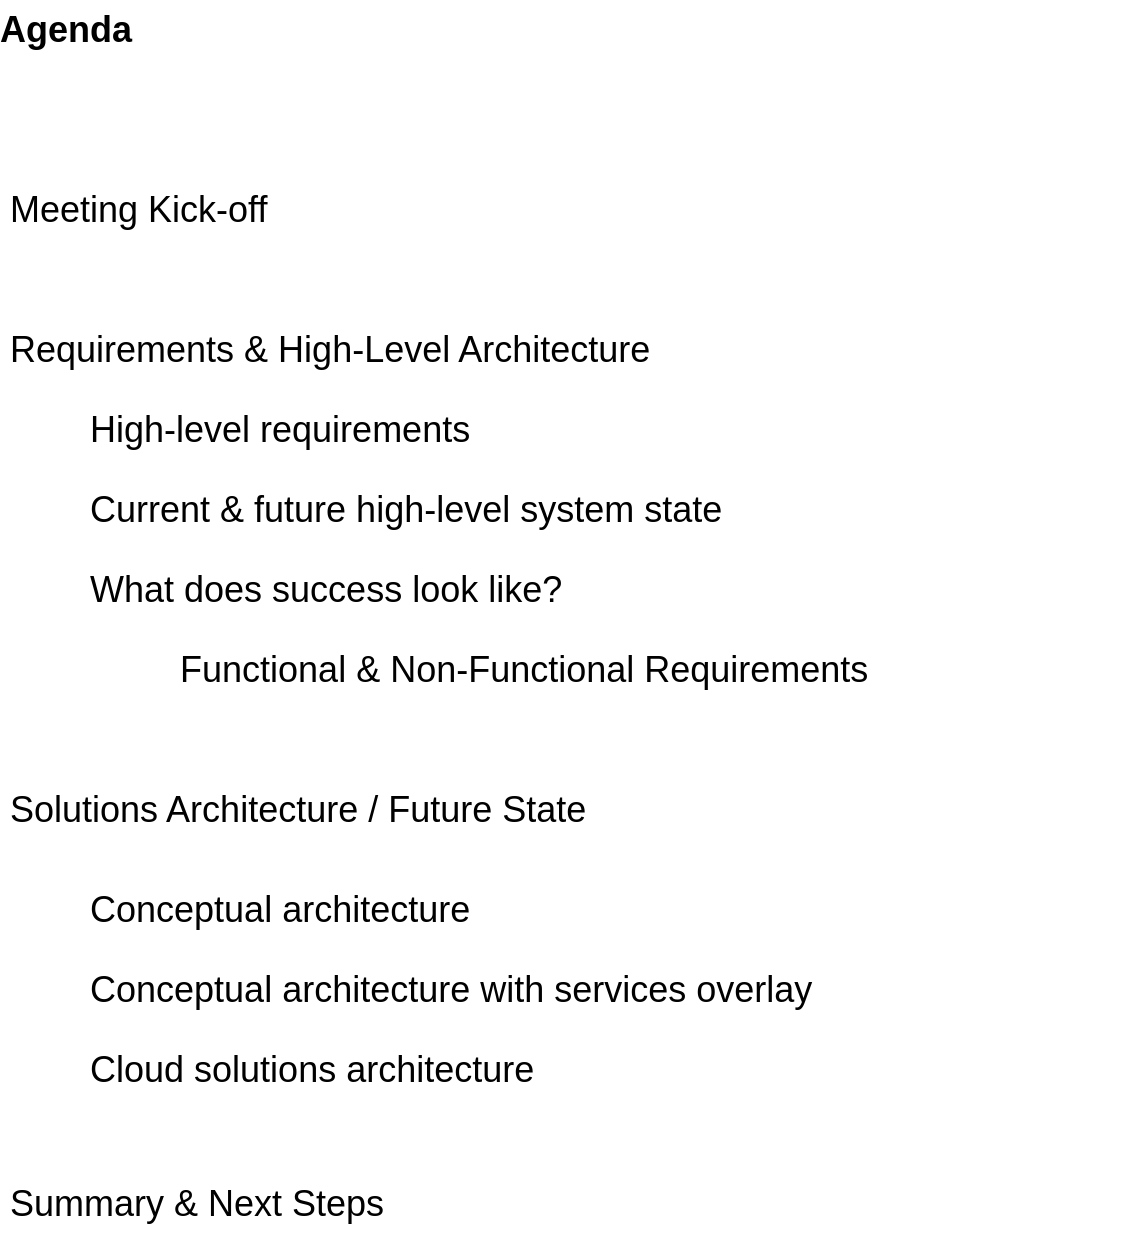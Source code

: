 <mxfile version="20.5.3" type="github" pages="12">
  <diagram id="VjomX15xuYtD5MLgN6QB" name="Agenda">
    <mxGraphModel dx="1186" dy="795" grid="1" gridSize="10" guides="1" tooltips="1" connect="1" arrows="1" fold="1" page="1" pageScale="1" pageWidth="850" pageHeight="1100" math="0" shadow="0">
      <root>
        <mxCell id="0" />
        <mxCell id="1" parent="0" />
        <mxCell id="RGwa3ZNCP71L5T_SxQl2-1" value="Agenda" style="text;html=1;strokeColor=none;fillColor=none;align=center;verticalAlign=middle;whiteSpace=wrap;rounded=0;shadow=0;fontSize=18;fontStyle=1" parent="1" vertex="1">
          <mxGeometry x="160" y="120" width="60" height="30" as="geometry" />
        </mxCell>
        <mxCell id="RGwa3ZNCP71L5T_SxQl2-2" value="Meeting Kick-off" style="text;html=1;strokeColor=none;fillColor=none;align=left;verticalAlign=middle;whiteSpace=wrap;rounded=0;shadow=0;fontSize=18;" parent="1" vertex="1">
          <mxGeometry x="160" y="210" width="480" height="30" as="geometry" />
        </mxCell>
        <mxCell id="RGwa3ZNCP71L5T_SxQl2-6" value="Requirements &amp;amp; High-Level Architecture" style="text;html=1;strokeColor=none;fillColor=none;align=left;verticalAlign=middle;whiteSpace=wrap;rounded=0;shadow=0;fontSize=18;" parent="1" vertex="1">
          <mxGeometry x="160" y="280" width="480" height="30" as="geometry" />
        </mxCell>
        <mxCell id="RGwa3ZNCP71L5T_SxQl2-7" value="Solutions Architecture / Future State" style="text;html=1;strokeColor=none;fillColor=none;align=left;verticalAlign=middle;whiteSpace=wrap;rounded=0;shadow=0;fontSize=18;" parent="1" vertex="1">
          <mxGeometry x="160" y="510" width="480" height="30" as="geometry" />
        </mxCell>
        <mxCell id="RGwa3ZNCP71L5T_SxQl2-8" value="Summary &amp;amp; Next Steps" style="text;html=1;strokeColor=none;fillColor=none;align=left;verticalAlign=middle;whiteSpace=wrap;rounded=0;shadow=0;fontSize=18;" parent="1" vertex="1">
          <mxGeometry x="160" y="707" width="480" height="30" as="geometry" />
        </mxCell>
        <mxCell id="RGwa3ZNCP71L5T_SxQl2-9" value="Conceptual architecture" style="text;html=1;strokeColor=none;fillColor=none;align=left;verticalAlign=middle;whiteSpace=wrap;rounded=0;shadow=0;fontSize=18;" parent="1" vertex="1">
          <mxGeometry x="200" y="560" width="480" height="30" as="geometry" />
        </mxCell>
        <mxCell id="RGwa3ZNCP71L5T_SxQl2-10" value="Conceptual architecture with services overlay" style="text;html=1;strokeColor=none;fillColor=none;align=left;verticalAlign=middle;whiteSpace=wrap;rounded=0;shadow=0;fontSize=18;" parent="1" vertex="1">
          <mxGeometry x="200" y="600" width="480" height="30" as="geometry" />
        </mxCell>
        <mxCell id="RGwa3ZNCP71L5T_SxQl2-11" value="High-level requirements" style="text;html=1;strokeColor=none;fillColor=none;align=left;verticalAlign=middle;whiteSpace=wrap;rounded=0;shadow=0;fontSize=18;" parent="1" vertex="1">
          <mxGeometry x="200" y="320" width="480" height="30" as="geometry" />
        </mxCell>
        <mxCell id="RGwa3ZNCP71L5T_SxQl2-12" value="Current &amp;amp; future high-level system state" style="text;html=1;strokeColor=none;fillColor=none;align=left;verticalAlign=middle;whiteSpace=wrap;rounded=0;shadow=0;fontSize=18;" parent="1" vertex="1">
          <mxGeometry x="200" y="360" width="480" height="30" as="geometry" />
        </mxCell>
        <mxCell id="RGwa3ZNCP71L5T_SxQl2-13" value="What does success look like?" style="text;html=1;strokeColor=none;fillColor=none;align=left;verticalAlign=middle;whiteSpace=wrap;rounded=0;shadow=0;fontSize=18;" parent="1" vertex="1">
          <mxGeometry x="200" y="400" width="480" height="30" as="geometry" />
        </mxCell>
        <mxCell id="RGwa3ZNCP71L5T_SxQl2-14" value="&lt;span style=&quot;white-space: pre;&quot;&gt; &lt;/span&gt;Functional &amp;amp; Non-Functional Requirements" style="text;html=1;strokeColor=none;fillColor=none;align=left;verticalAlign=middle;whiteSpace=wrap;rounded=0;shadow=0;fontSize=18;" parent="1" vertex="1">
          <mxGeometry x="240" y="440" width="480" height="30" as="geometry" />
        </mxCell>
        <mxCell id="RGwa3ZNCP71L5T_SxQl2-15" value="Cloud solutions architecture&amp;nbsp;" style="text;html=1;strokeColor=none;fillColor=none;align=left;verticalAlign=middle;whiteSpace=wrap;rounded=0;shadow=0;fontSize=18;" parent="1" vertex="1">
          <mxGeometry x="200" y="640" width="480" height="30" as="geometry" />
        </mxCell>
      </root>
    </mxGraphModel>
  </diagram>
  <diagram name="H-L Reqs." id="h9jbHCem-ycJ2uZCTOwV">
    <mxGraphModel dx="1186" dy="795" grid="1" gridSize="10" guides="1" tooltips="1" connect="1" arrows="1" fold="1" page="1" pageScale="1" pageWidth="850" pageHeight="1100" math="0" shadow="0">
      <root>
        <mxCell id="9m_CjEebkvtOnrXl-hu_-0" />
        <mxCell id="9m_CjEebkvtOnrXl-hu_-1" parent="9m_CjEebkvtOnrXl-hu_-0" />
        <mxCell id="AXn1gOnWAieejqgXZwlD-0" value="&lt;h1&gt;High-Level Requirements&lt;/h1&gt;&lt;p&gt;1. &lt;b&gt;Enable third party business analysts to generate and validate reports on AnyCompany data without risk of leakage of PII and customer sensitive data&lt;/b&gt;&lt;/p&gt;&lt;p&gt;1.1 Third party BAs should not have access to PII and customer sensitive data: Required PII/CS datasets need to be processed, scrubbed, to remove PII/CS data from text fields, many of which are free form text such as emails and call logs.&lt;/p&gt;&lt;p&gt;1.2. Third party BAs should not have access to analytics datastores that have PII or customer sensitive data&lt;/p&gt;&lt;p&gt;1.3 Access to the datasets for third party analysis needs to be controlled and monitored&lt;/p&gt;&lt;p&gt;1.4 The data scrubbing process requires AI/ML. The medium-term solution needs to support R&amp;amp;D of AI/ML solutions by AnyCompany.&lt;/p&gt;&lt;p&gt;2. &lt;b&gt;Reduce on-going risk of leakage of PII and customer sensitive data&lt;/b&gt;&lt;/p&gt;&lt;p&gt;2.1 Have in-house team to use scrubbed data, with an option to revert scrubbed data to the original text for debugging and specific analytics&lt;/p&gt;" style="text;html=1;strokeColor=none;fillColor=none;spacing=5;spacingTop=-20;whiteSpace=wrap;overflow=hidden;rounded=0;shadow=0;labelBorderColor=none;fontSize=18;fontColor=#000000;" parent="9m_CjEebkvtOnrXl-hu_-1" vertex="1">
          <mxGeometry x="70" y="90" width="680" height="530" as="geometry" />
        </mxCell>
      </root>
    </mxGraphModel>
  </diagram>
  <diagram id="25lp0CtglmJZi7T5T5F2" name="Current State">
    <mxGraphModel dx="1186" dy="795" grid="1" gridSize="10" guides="1" tooltips="1" connect="1" arrows="1" fold="1" page="1" pageScale="1" pageWidth="850" pageHeight="1100" math="0" shadow="0">
      <root>
        <mxCell id="0" />
        <mxCell id="1" parent="0" />
        <mxCell id="h1IbnTh46kwvZ-l_5gWV-3" value="Operational Systems" style="swimlane;whiteSpace=wrap;html=1;shadow=0;strokeColor=default;fontSize=18;startSize=40;" parent="1" vertex="1">
          <mxGeometry x="59" y="80" width="180" height="540" as="geometry" />
        </mxCell>
        <mxCell id="gpUl1PO_aZrQJFSE_oQn-3" value="Interactive&lt;br&gt;Call Center" style="rounded=1;whiteSpace=wrap;html=1;shadow=0;strokeColor=default;fontSize=18;" parent="h1IbnTh46kwvZ-l_5gWV-3" vertex="1">
          <mxGeometry x="21" y="80" width="140" height="60" as="geometry" />
        </mxCell>
        <mxCell id="gpUl1PO_aZrQJFSE_oQn-4" value="Email &lt;br&gt;Support" style="rounded=1;whiteSpace=wrap;html=1;shadow=0;strokeColor=default;fontSize=18;" parent="h1IbnTh46kwvZ-l_5gWV-3" vertex="1">
          <mxGeometry x="21" y="180" width="140" height="60" as="geometry" />
        </mxCell>
        <mxCell id="gpUl1PO_aZrQJFSE_oQn-5" value="Text &amp;amp; Chatbot&amp;nbsp;&lt;br&gt;Support" style="rounded=1;whiteSpace=wrap;html=1;shadow=0;strokeColor=default;fontSize=18;" parent="h1IbnTh46kwvZ-l_5gWV-3" vertex="1">
          <mxGeometry x="21" y="280" width="140" height="60" as="geometry" />
        </mxCell>
        <mxCell id="gpUl1PO_aZrQJFSE_oQn-6" value="..." style="rounded=1;whiteSpace=wrap;html=1;shadow=0;strokeColor=default;fontSize=18;" parent="h1IbnTh46kwvZ-l_5gWV-3" vertex="1">
          <mxGeometry x="23" y="426" width="140" height="60" as="geometry" />
        </mxCell>
        <mxCell id="h1IbnTh46kwvZ-l_5gWV-4" value="Analytics Data Stores" style="swimlane;whiteSpace=wrap;html=1;shadow=0;strokeColor=default;fontSize=18;startSize=40;" parent="1" vertex="1">
          <mxGeometry x="642" y="80" width="180" height="540" as="geometry" />
        </mxCell>
        <mxCell id="gpUl1PO_aZrQJFSE_oQn-12" value="" style="shape=cylinder3;whiteSpace=wrap;html=1;boundedLbl=1;backgroundOutline=1;size=15;shadow=0;strokeColor=default;fontSize=18;fontColor=#9933FF;" parent="h1IbnTh46kwvZ-l_5gWV-4" vertex="1">
          <mxGeometry x="20" y="176" width="140" height="140" as="geometry" />
        </mxCell>
        <mxCell id="zf8lR28jDNdzLFkF-36o-1" value="&lt;font color=&quot;#9933ff&quot;&gt;PII/Sensitive&lt;br&gt;&lt;/font&gt;&amp;amp; Ops Data" style="text;html=1;strokeColor=none;fillColor=none;align=center;verticalAlign=middle;whiteSpace=wrap;rounded=0;shadow=0;labelBorderColor=none;fontSize=18;fontColor=#000000;" parent="h1IbnTh46kwvZ-l_5gWV-4" vertex="1">
          <mxGeometry x="20" y="236" width="140" height="30" as="geometry" />
        </mxCell>
        <mxCell id="h1IbnTh46kwvZ-l_5gWV-5" value="In-House &lt;br&gt;BA" style="shape=umlActor;verticalLabelPosition=bottom;verticalAlign=top;html=1;outlineConnect=0;shadow=0;fontSize=18;" parent="1" vertex="1">
          <mxGeometry x="1142" y="276" width="30" height="60" as="geometry" />
        </mxCell>
        <mxCell id="gpUl1PO_aZrQJFSE_oQn-7" value="Data Sets" style="swimlane;whiteSpace=wrap;html=1;shadow=0;strokeColor=default;fontSize=18;startSize=40;" parent="1" vertex="1">
          <mxGeometry x="300" y="80" width="180" height="540" as="geometry" />
        </mxCell>
        <mxCell id="gpUl1PO_aZrQJFSE_oQn-8" value="&lt;font color=&quot;#9933ff&quot;&gt;Call Logs&lt;/font&gt; &amp;amp; Operations Data" style="rounded=1;whiteSpace=wrap;html=1;shadow=0;strokeColor=default;fontSize=18;" parent="gpUl1PO_aZrQJFSE_oQn-7" vertex="1">
          <mxGeometry x="18" y="80" width="140" height="60" as="geometry" />
        </mxCell>
        <mxCell id="gpUl1PO_aZrQJFSE_oQn-9" value="&lt;font color=&quot;#9933ff&quot;&gt;Emails&lt;/font&gt; &amp;amp; Operations Data" style="rounded=1;whiteSpace=wrap;html=1;shadow=0;strokeColor=default;fontSize=18;" parent="gpUl1PO_aZrQJFSE_oQn-7" vertex="1">
          <mxGeometry x="18" y="180" width="140" height="60" as="geometry" />
        </mxCell>
        <mxCell id="gpUl1PO_aZrQJFSE_oQn-10" value="&lt;font color=&quot;#9933ff&quot;&gt;Texts&lt;/font&gt; &amp;amp;&lt;br&gt;Operations Data" style="rounded=1;whiteSpace=wrap;html=1;shadow=0;strokeColor=default;fontSize=18;" parent="gpUl1PO_aZrQJFSE_oQn-7" vertex="1">
          <mxGeometry x="18" y="280" width="140" height="60" as="geometry" />
        </mxCell>
        <mxCell id="gpUl1PO_aZrQJFSE_oQn-11" value="&lt;font color=&quot;#9933ff&quot;&gt;PII/Sensitive&lt;/font&gt; &amp;amp;&lt;br&gt;Operations Data" style="rounded=1;whiteSpace=wrap;html=1;shadow=0;strokeColor=default;fontSize=18;" parent="gpUl1PO_aZrQJFSE_oQn-7" vertex="1">
          <mxGeometry x="20" y="420" width="140" height="60" as="geometry" />
        </mxCell>
        <mxCell id="gpUl1PO_aZrQJFSE_oQn-16" value="Analytics &lt;br&gt;Processes" style="swimlane;whiteSpace=wrap;html=1;shadow=0;strokeColor=default;fontSize=18;startSize=40;" parent="1" vertex="1">
          <mxGeometry x="882" y="80" width="180" height="540" as="geometry" />
        </mxCell>
        <mxCell id="gpUl1PO_aZrQJFSE_oQn-19" value="Business Analytics" style="rounded=1;whiteSpace=wrap;html=1;shadow=0;labelBorderColor=none;strokeColor=default;fontSize=18;fontColor=#000000;" parent="gpUl1PO_aZrQJFSE_oQn-16" vertex="1">
          <mxGeometry x="30" y="216" width="120" height="60" as="geometry" />
        </mxCell>
        <mxCell id="gpUl1PO_aZrQJFSE_oQn-26" value="Analytics&lt;br&gt;Warehouse" style="text;html=1;strokeColor=none;fillColor=none;align=center;verticalAlign=middle;whiteSpace=wrap;rounded=0;shadow=0;labelBorderColor=none;fontSize=18;fontColor=#000000;" parent="1" vertex="1">
          <mxGeometry x="701" y="406" width="60" height="30" as="geometry" />
        </mxCell>
        <mxCell id="4Oo0tviDNwxsVa1uIlnn-1" value="&lt;u style=&quot;caret-color: rgb(0, 0, 0); color: rgb(0, 0, 0); font-family: Helvetica; font-size: 16px; font-style: normal; font-variant-caps: normal; font-weight: 400; letter-spacing: normal; text-align: center; text-indent: 0px; text-transform: none; word-spacing: 0px; -webkit-text-stroke-width: 0px;&quot;&gt;&lt;span style=&quot;font-size: x-large;&quot;&gt;High-Level&amp;nbsp;&lt;/span&gt;&lt;font size=&quot;5&quot;&gt;Current State&lt;/font&gt;&lt;/u&gt;" style="text;whiteSpace=wrap;html=1;" parent="1" vertex="1">
          <mxGeometry x="350" y="10" width="290" height="50" as="geometry" />
        </mxCell>
        <mxCell id="wXWGEpKx-K4ZdakGSXoy-1" value="ETL" style="rounded=1;whiteSpace=wrap;html=1;fontSize=12;" vertex="1" parent="1">
          <mxGeometry x="520" y="160" width="80" height="400" as="geometry" />
        </mxCell>
      </root>
    </mxGraphModel>
  </diagram>
  <diagram name="Future State" id="HBv1KzzV3jWL5Cb1V32m">
    <mxGraphModel dx="1186" dy="795" grid="1" gridSize="10" guides="1" tooltips="1" connect="1" arrows="1" fold="1" page="1" pageScale="1" pageWidth="850" pageHeight="1100" math="0" shadow="0">
      <root>
        <mxCell id="hyJC9mIuy3ANaXY3VcQb-0" />
        <mxCell id="hyJC9mIuy3ANaXY3VcQb-1" parent="hyJC9mIuy3ANaXY3VcQb-0" />
        <mxCell id="jfbZeoB1SQRcuPLxXEkU-0" value="" style="ellipse;whiteSpace=wrap;html=1;aspect=fixed;shadow=0;labelBorderColor=none;strokeColor=#82b366;fontSize=18;fillColor=#d5e8d4;" parent="hyJC9mIuy3ANaXY3VcQb-1" vertex="1">
          <mxGeometry x="1092" y="220" width="126" height="126" as="geometry" />
        </mxCell>
        <mxCell id="EOGJp4S5Fbets7nDKM-p-0" value="" style="ellipse;whiteSpace=wrap;html=1;aspect=fixed;shadow=0;labelBorderColor=none;strokeColor=#82b366;fontSize=18;fillColor=#d5e8d4;" parent="hyJC9mIuy3ANaXY3VcQb-1" vertex="1">
          <mxGeometry x="1094" y="370" width="126" height="126" as="geometry" />
        </mxCell>
        <mxCell id="hyJC9mIuy3ANaXY3VcQb-2" value="Operational Systems" style="swimlane;whiteSpace=wrap;html=1;shadow=0;strokeColor=default;fontSize=18;startSize=40;" parent="hyJC9mIuy3ANaXY3VcQb-1" vertex="1">
          <mxGeometry x="59" y="80" width="180" height="540" as="geometry" />
        </mxCell>
        <mxCell id="hyJC9mIuy3ANaXY3VcQb-3" value="Interactive&lt;br&gt;Call Center" style="rounded=1;whiteSpace=wrap;html=1;shadow=0;strokeColor=default;fontSize=18;" parent="hyJC9mIuy3ANaXY3VcQb-2" vertex="1">
          <mxGeometry x="21" y="80" width="140" height="60" as="geometry" />
        </mxCell>
        <mxCell id="hyJC9mIuy3ANaXY3VcQb-4" value="Email &lt;br&gt;Support" style="rounded=1;whiteSpace=wrap;html=1;shadow=0;strokeColor=default;fontSize=18;" parent="hyJC9mIuy3ANaXY3VcQb-2" vertex="1">
          <mxGeometry x="21" y="180" width="140" height="60" as="geometry" />
        </mxCell>
        <mxCell id="hyJC9mIuy3ANaXY3VcQb-5" value="Text &amp;amp; Chatbot&amp;nbsp;&lt;br&gt;Support" style="rounded=1;whiteSpace=wrap;html=1;shadow=0;strokeColor=default;fontSize=18;" parent="hyJC9mIuy3ANaXY3VcQb-2" vertex="1">
          <mxGeometry x="21" y="280" width="140" height="60" as="geometry" />
        </mxCell>
        <mxCell id="hyJC9mIuy3ANaXY3VcQb-6" value="..." style="rounded=1;whiteSpace=wrap;html=1;shadow=0;strokeColor=default;fontSize=18;" parent="hyJC9mIuy3ANaXY3VcQb-2" vertex="1">
          <mxGeometry x="23" y="426" width="140" height="60" as="geometry" />
        </mxCell>
        <mxCell id="hyJC9mIuy3ANaXY3VcQb-7" value="Analytics Data Stores &amp;amp; Systems" style="swimlane;whiteSpace=wrap;html=1;shadow=0;strokeColor=default;fontSize=18;startSize=40;" parent="hyJC9mIuy3ANaXY3VcQb-1" vertex="1">
          <mxGeometry x="642" y="80" width="180" height="540" as="geometry" />
        </mxCell>
        <mxCell id="0Jkv3jb7glhRKEIvXEkH-0" value="" style="shape=cylinder3;whiteSpace=wrap;html=1;boundedLbl=1;backgroundOutline=1;size=15;shadow=0;fontSize=18;fillColor=#d5e8d4;strokeColor=#82b366;" parent="hyJC9mIuy3ANaXY3VcQb-7" vertex="1">
          <mxGeometry x="20" y="90" width="140" height="140" as="geometry" />
        </mxCell>
        <mxCell id="0Jkv3jb7glhRKEIvXEkH-1" value="Analytics&lt;br&gt;Data Store" style="text;html=1;strokeColor=none;fillColor=none;align=center;verticalAlign=middle;whiteSpace=wrap;rounded=0;shadow=0;labelBorderColor=none;fontSize=18;fontColor=#000000;" parent="hyJC9mIuy3ANaXY3VcQb-7" vertex="1">
          <mxGeometry x="20" y="240" width="130" height="30" as="geometry" />
        </mxCell>
        <mxCell id="O4PE7a0Fi9K-1KhrLcxD-1" value="AI/ML&lt;br&gt;Tools &amp;amp; Infra." style="rounded=1;whiteSpace=wrap;html=1;shadow=0;strokeColor=#82b366;fontSize=18;fillColor=#d5e8d4;" parent="hyJC9mIuy3ANaXY3VcQb-7" vertex="1">
          <mxGeometry x="20" y="370" width="140" height="60" as="geometry" />
        </mxCell>
        <mxCell id="gAzMdX1-zWV9BWONYZ82-0" value="&lt;font color=&quot;#009900&quot;&gt;Scrubbed&lt;/font&gt;&lt;br&gt;&amp;amp; Ops Data" style="text;html=1;strokeColor=none;fillColor=none;align=center;verticalAlign=middle;whiteSpace=wrap;rounded=0;shadow=0;labelBorderColor=none;fontSize=18;fontColor=#000000;" parent="hyJC9mIuy3ANaXY3VcQb-7" vertex="1">
          <mxGeometry x="20" y="145" width="140" height="30" as="geometry" />
        </mxCell>
        <mxCell id="hyJC9mIuy3ANaXY3VcQb-10" value="In-House &lt;br&gt;BA / DS" style="shape=umlActor;verticalLabelPosition=bottom;verticalAlign=top;html=1;outlineConnect=0;shadow=0;strokeColor=#82b366;fontSize=18;fillColor=#d5e8d4;" parent="hyJC9mIuy3ANaXY3VcQb-1" vertex="1">
          <mxGeometry x="1141" y="230" width="30" height="60" as="geometry" />
        </mxCell>
        <mxCell id="hyJC9mIuy3ANaXY3VcQb-11" value="3rd Party&lt;br&gt;BA / DS" style="shape=umlActor;verticalLabelPosition=bottom;verticalAlign=top;html=1;outlineConnect=0;shadow=0;strokeColor=#82b366;fontSize=18;fillColor=#d5e8d4;" parent="hyJC9mIuy3ANaXY3VcQb-1" vertex="1">
          <mxGeometry x="1143" y="386" width="30" height="50" as="geometry" />
        </mxCell>
        <mxCell id="hyJC9mIuy3ANaXY3VcQb-12" value="Data Sets" style="swimlane;whiteSpace=wrap;html=1;shadow=0;strokeColor=default;fontSize=18;startSize=40;" parent="hyJC9mIuy3ANaXY3VcQb-1" vertex="1">
          <mxGeometry x="300" y="80" width="180" height="540" as="geometry" />
        </mxCell>
        <mxCell id="hyJC9mIuy3ANaXY3VcQb-13" value="&lt;font color=&quot;#9933ff&quot;&gt;Call Logs&lt;/font&gt; &amp;amp; Operations Data" style="rounded=1;whiteSpace=wrap;html=1;shadow=0;strokeColor=default;fontSize=18;" parent="hyJC9mIuy3ANaXY3VcQb-12" vertex="1">
          <mxGeometry x="18" y="80" width="140" height="60" as="geometry" />
        </mxCell>
        <mxCell id="hyJC9mIuy3ANaXY3VcQb-14" value="&lt;font color=&quot;#9933ff&quot;&gt;Emails&lt;/font&gt; &amp;amp; Operations Data" style="rounded=1;whiteSpace=wrap;html=1;shadow=0;strokeColor=default;fontSize=18;" parent="hyJC9mIuy3ANaXY3VcQb-12" vertex="1">
          <mxGeometry x="18" y="180" width="140" height="60" as="geometry" />
        </mxCell>
        <mxCell id="hyJC9mIuy3ANaXY3VcQb-15" value="&lt;font color=&quot;#9933ff&quot;&gt;Texts&lt;/font&gt; &amp;amp;&lt;br&gt;Operations Data" style="rounded=1;whiteSpace=wrap;html=1;shadow=0;strokeColor=default;fontSize=18;" parent="hyJC9mIuy3ANaXY3VcQb-12" vertex="1">
          <mxGeometry x="18" y="280" width="140" height="60" as="geometry" />
        </mxCell>
        <mxCell id="hyJC9mIuy3ANaXY3VcQb-16" value="&lt;font color=&quot;#9933ff&quot;&gt;PII/Sensitive&lt;/font&gt; &amp;amp;&lt;br&gt;Operations Data" style="rounded=1;whiteSpace=wrap;html=1;shadow=0;strokeColor=default;fontSize=18;" parent="hyJC9mIuy3ANaXY3VcQb-12" vertex="1">
          <mxGeometry x="20" y="420" width="140" height="60" as="geometry" />
        </mxCell>
        <mxCell id="hyJC9mIuy3ANaXY3VcQb-17" value="Analytics &lt;br&gt;Processes" style="swimlane;whiteSpace=wrap;html=1;shadow=0;strokeColor=default;fontSize=18;startSize=40;" parent="hyJC9mIuy3ANaXY3VcQb-1" vertex="1">
          <mxGeometry x="882" y="80" width="180" height="540" as="geometry" />
        </mxCell>
        <mxCell id="hyJC9mIuy3ANaXY3VcQb-19" value="Business Analytics" style="rounded=1;whiteSpace=wrap;html=1;shadow=0;labelBorderColor=none;strokeColor=#82b366;fontSize=18;fillColor=#d5e8d4;" parent="hyJC9mIuy3ANaXY3VcQb-17" vertex="1">
          <mxGeometry x="30" y="130" width="120" height="60" as="geometry" />
        </mxCell>
        <mxCell id="hyJC9mIuy3ANaXY3VcQb-21" value="AI/ML" style="rounded=1;whiteSpace=wrap;html=1;shadow=0;labelBorderColor=none;strokeColor=#82b366;fontSize=18;fillColor=#d5e8d4;" parent="hyJC9mIuy3ANaXY3VcQb-17" vertex="1">
          <mxGeometry x="30" y="370" width="120" height="60" as="geometry" />
        </mxCell>
        <mxCell id="ElxA8o0fKQ1-Yx0iaPZt-0" value="&lt;u&gt;&lt;span style=&quot;font-size: x-large;&quot;&gt;High-Level&amp;nbsp;&lt;/span&gt;&lt;font size=&quot;5&quot;&gt;Future State&lt;/font&gt;&lt;/u&gt;" style="text;html=1;strokeColor=none;fillColor=none;align=center;verticalAlign=middle;whiteSpace=wrap;rounded=0;fontSize=16;" parent="hyJC9mIuy3ANaXY3VcQb-1" vertex="1">
          <mxGeometry x="190" y="20" width="520" height="30" as="geometry" />
        </mxCell>
        <mxCell id="7jgwtlE8HIpwd6kJcjFy-0" value="ETL" style="rounded=1;whiteSpace=wrap;html=1;fontSize=12;" vertex="1" parent="hyJC9mIuy3ANaXY3VcQb-1">
          <mxGeometry x="520" y="160" width="80" height="400" as="geometry" />
        </mxCell>
        <mxCell id="iMYa6rATb_xm3hTtFsLh-0" value="PII /&lt;br&gt;Sensitive&lt;br&gt;Data&lt;br&gt;Scrub" style="rounded=1;whiteSpace=wrap;html=1;fontSize=12;fillColor=#d5e8d4;strokeColor=#82b366;" vertex="1" parent="hyJC9mIuy3ANaXY3VcQb-1">
          <mxGeometry x="531" y="220" width="60" height="80" as="geometry" />
        </mxCell>
      </root>
    </mxGraphModel>
  </diagram>
  <diagram id="fh6pX0H431qZWD7UBe4o" name="Functional Reqs.">
    <mxGraphModel dx="1186" dy="795" grid="1" gridSize="10" guides="1" tooltips="1" connect="1" arrows="1" fold="1" page="1" pageScale="1" pageWidth="850" pageHeight="1100" math="0" shadow="0">
      <root>
        <mxCell id="0" />
        <mxCell id="1" parent="0" />
        <mxCell id="1e2lntcsRV8ktcmZfCRR-11" value="" style="edgeStyle=orthogonalEdgeStyle;rounded=0;orthogonalLoop=1;jettySize=auto;html=1;fontSize=18;" parent="1" source="biFjLUMGbpg6rF05HD9G-2" target="1e2lntcsRV8ktcmZfCRR-10" edge="1">
          <mxGeometry relative="1" as="geometry" />
        </mxCell>
        <mxCell id="1e2lntcsRV8ktcmZfCRR-16" value="" style="edgeStyle=orthogonalEdgeStyle;rounded=0;orthogonalLoop=1;jettySize=auto;html=1;fontSize=18;exitX=1.018;exitY=0.4;exitDx=0;exitDy=0;exitPerimeter=0;" parent="1" source="1e2lntcsRV8ktcmZfCRR-2" target="1e2lntcsRV8ktcmZfCRR-15" edge="1">
          <mxGeometry relative="1" as="geometry">
            <Array as="points">
              <mxPoint x="443" y="359" />
              <mxPoint x="443" y="350" />
              <mxPoint x="710" y="350" />
            </Array>
          </mxGeometry>
        </mxCell>
        <mxCell id="biFjLUMGbpg6rF05HD9G-2" value="Sensitive Data Detection" style="ellipse;whiteSpace=wrap;html=1;" parent="1" vertex="1">
          <mxGeometry x="460" y="215" width="120" height="40" as="geometry" />
        </mxCell>
        <mxCell id="1e2lntcsRV8ktcmZfCRR-4" value="" style="edgeStyle=orthogonalEdgeStyle;rounded=0;orthogonalLoop=1;jettySize=auto;html=1;fontSize=18;" parent="1" source="biFjLUMGbpg6rF05HD9G-4" target="1e2lntcsRV8ktcmZfCRR-3" edge="1">
          <mxGeometry relative="1" as="geometry" />
        </mxCell>
        <mxCell id="1e2lntcsRV8ktcmZfCRR-7" value="" style="edgeStyle=orthogonalEdgeStyle;rounded=0;orthogonalLoop=1;jettySize=auto;html=1;fontSize=18;" parent="1" source="biFjLUMGbpg6rF05HD9G-4" target="1e2lntcsRV8ktcmZfCRR-6" edge="1">
          <mxGeometry relative="1" as="geometry" />
        </mxCell>
        <mxCell id="biFjLUMGbpg6rF05HD9G-4" value="Interfaces" style="ellipse;whiteSpace=wrap;html=1;" parent="1" vertex="1">
          <mxGeometry x="110" y="215" width="120" height="40" as="geometry" />
        </mxCell>
        <mxCell id="1e2lntcsRV8ktcmZfCRR-9" value="" style="edgeStyle=orthogonalEdgeStyle;rounded=0;orthogonalLoop=1;jettySize=auto;html=1;fontSize=18;" parent="1" source="DzykFqKgfEABbtOcEbP5-20" target="1e2lntcsRV8ktcmZfCRR-8" edge="1">
          <mxGeometry relative="1" as="geometry" />
        </mxCell>
        <mxCell id="DzykFqKgfEABbtOcEbP5-20" value="PII &amp;nbsp;Detection" style="ellipse;whiteSpace=wrap;html=1;" parent="1" vertex="1">
          <mxGeometry x="305" y="215" width="120" height="40" as="geometry" />
        </mxCell>
        <mxCell id="1e2lntcsRV8ktcmZfCRR-1" value="&lt;font style=&quot;font-size: 24px;&quot;&gt;&lt;u&gt;Functional Requirements: PII/Sensitive Data Scrub&lt;/u&gt;&lt;/font&gt;" style="text;html=1;strokeColor=none;fillColor=none;align=center;verticalAlign=middle;whiteSpace=wrap;rounded=0;fontSize=16;" parent="1" vertex="1">
          <mxGeometry x="140" y="20" width="570" height="30" as="geometry" />
        </mxCell>
        <mxCell id="1e2lntcsRV8ktcmZfCRR-12" style="edgeStyle=orthogonalEdgeStyle;rounded=0;orthogonalLoop=1;jettySize=auto;html=1;entryX=0.5;entryY=1;entryDx=0;entryDy=0;fontSize=18;" parent="1" source="1e2lntcsRV8ktcmZfCRR-2" target="DzykFqKgfEABbtOcEbP5-20" edge="1">
          <mxGeometry relative="1" as="geometry" />
        </mxCell>
        <mxCell id="1e2lntcsRV8ktcmZfCRR-13" style="edgeStyle=orthogonalEdgeStyle;rounded=0;orthogonalLoop=1;jettySize=auto;html=1;fontSize=18;" parent="1" source="1e2lntcsRV8ktcmZfCRR-2" target="biFjLUMGbpg6rF05HD9G-2" edge="1">
          <mxGeometry relative="1" as="geometry">
            <Array as="points">
              <mxPoint x="510" y="340" />
            </Array>
          </mxGeometry>
        </mxCell>
        <mxCell id="1e2lntcsRV8ktcmZfCRR-14" style="edgeStyle=orthogonalEdgeStyle;rounded=0;orthogonalLoop=1;jettySize=auto;html=1;entryX=0.5;entryY=1;entryDx=0;entryDy=0;fontSize=18;" parent="1" source="1e2lntcsRV8ktcmZfCRR-2" target="biFjLUMGbpg6rF05HD9G-4" edge="1">
          <mxGeometry relative="1" as="geometry">
            <Array as="points">
              <mxPoint x="170" y="340" />
            </Array>
          </mxGeometry>
        </mxCell>
        <mxCell id="1e2lntcsRV8ktcmZfCRR-27" value="" style="edgeStyle=orthogonalEdgeStyle;rounded=0;orthogonalLoop=1;jettySize=auto;html=1;fontSize=12;" parent="1" source="1e2lntcsRV8ktcmZfCRR-2" target="1e2lntcsRV8ktcmZfCRR-26" edge="1">
          <mxGeometry relative="1" as="geometry" />
        </mxCell>
        <mxCell id="1e2lntcsRV8ktcmZfCRR-2" value="&lt;font style=&quot;font-size: 18px;&quot;&gt;PII/Sensitive &lt;br&gt;Data Scrub&lt;br&gt;&lt;/font&gt;" style="rounded=1;whiteSpace=wrap;html=1;fontSize=24;fillColor=#d5e8d4;strokeColor=#82b366;" parent="1" vertex="1">
          <mxGeometry x="310" y="335" width="170" height="60" as="geometry" />
        </mxCell>
        <mxCell id="1e2lntcsRV8ktcmZfCRR-3" value="Request/Response" style="ellipse;whiteSpace=wrap;html=1;" parent="1" vertex="1">
          <mxGeometry x="30" y="115" width="120" height="40" as="geometry" />
        </mxCell>
        <mxCell id="1e2lntcsRV8ktcmZfCRR-6" value="Batch" style="ellipse;whiteSpace=wrap;html=1;" parent="1" vertex="1">
          <mxGeometry x="160" y="115" width="120" height="40" as="geometry" />
        </mxCell>
        <mxCell id="1e2lntcsRV8ktcmZfCRR-8" value="First, Last Name&lt;br&gt;Address, Email, Phone" style="ellipse;shape=cloud;whiteSpace=wrap;html=1;" parent="1" vertex="1">
          <mxGeometry x="270" y="75" width="190" height="80" as="geometry" />
        </mxCell>
        <mxCell id="1e2lntcsRV8ktcmZfCRR-10" value="Organizations, Customers" style="ellipse;shape=cloud;whiteSpace=wrap;html=1;" parent="1" vertex="1">
          <mxGeometry x="460" y="85" width="120" height="80" as="geometry" />
        </mxCell>
        <mxCell id="1e2lntcsRV8ktcmZfCRR-18" value="" style="edgeStyle=orthogonalEdgeStyle;rounded=0;orthogonalLoop=1;jettySize=auto;html=1;fontSize=18;" parent="1" source="1e2lntcsRV8ktcmZfCRR-15" target="1e2lntcsRV8ktcmZfCRR-17" edge="1">
          <mxGeometry relative="1" as="geometry" />
        </mxCell>
        <mxCell id="1e2lntcsRV8ktcmZfCRR-20" value="" style="edgeStyle=orthogonalEdgeStyle;rounded=0;orthogonalLoop=1;jettySize=auto;html=1;fontSize=18;" parent="1" source="1e2lntcsRV8ktcmZfCRR-15" target="1e2lntcsRV8ktcmZfCRR-19" edge="1">
          <mxGeometry relative="1" as="geometry" />
        </mxCell>
        <mxCell id="1e2lntcsRV8ktcmZfCRR-15" value="Data Replacement" style="ellipse;whiteSpace=wrap;html=1;" parent="1" vertex="1">
          <mxGeometry x="650" y="215" width="120" height="40" as="geometry" />
        </mxCell>
        <mxCell id="1e2lntcsRV8ktcmZfCRR-17" value="Reversible" style="ellipse;whiteSpace=wrap;html=1;" parent="1" vertex="1">
          <mxGeometry x="600" y="95" width="120" height="40" as="geometry" />
        </mxCell>
        <mxCell id="1e2lntcsRV8ktcmZfCRR-19" value="From corresponding domain" style="ellipse;whiteSpace=wrap;html=1;" parent="1" vertex="1">
          <mxGeometry x="730" y="95" width="120" height="40" as="geometry" />
        </mxCell>
        <mxCell id="1e2lntcsRV8ktcmZfCRR-32" value="" style="edgeStyle=orthogonalEdgeStyle;rounded=0;orthogonalLoop=1;jettySize=auto;html=1;fontSize=12;" parent="1" source="1e2lntcsRV8ktcmZfCRR-26" target="1e2lntcsRV8ktcmZfCRR-31" edge="1">
          <mxGeometry relative="1" as="geometry" />
        </mxCell>
        <mxCell id="1e2lntcsRV8ktcmZfCRR-38" value="" style="edgeStyle=orthogonalEdgeStyle;rounded=0;orthogonalLoop=1;jettySize=auto;html=1;fontSize=12;exitX=0;exitY=1;exitDx=0;exitDy=0;" parent="1" source="1e2lntcsRV8ktcmZfCRR-2" target="1e2lntcsRV8ktcmZfCRR-37" edge="1">
          <mxGeometry relative="1" as="geometry" />
        </mxCell>
        <mxCell id="b9K5BruIJcjVmoibGPSe-6" value="" style="edgeStyle=orthogonalEdgeStyle;rounded=0;orthogonalLoop=1;jettySize=auto;html=1;exitX=0.75;exitY=1;exitDx=0;exitDy=0;" parent="1" source="1e2lntcsRV8ktcmZfCRR-2" target="b9K5BruIJcjVmoibGPSe-5" edge="1">
          <mxGeometry relative="1" as="geometry" />
        </mxCell>
        <mxCell id="1e2lntcsRV8ktcmZfCRR-26" value="&lt;div style=&quot;text-align: justify;&quot;&gt;&lt;span style=&quot;font-size: 12px;&quot;&gt;Language Support&lt;/span&gt;&lt;/div&gt;" style="ellipse;whiteSpace=wrap;html=1;fontSize=24;rounded=1;align=center;" parent="1" vertex="1">
          <mxGeometry x="322" y="450" width="120" height="40" as="geometry" />
        </mxCell>
        <mxCell id="1e2lntcsRV8ktcmZfCRR-31" value="&lt;font style=&quot;font-size: 12px;&quot;&gt;English, French,TBD&lt;/font&gt;" style="ellipse;shape=cloud;whiteSpace=wrap;html=1;fontSize=24;rounded=1;" parent="1" vertex="1">
          <mxGeometry x="297" y="550" width="170" height="80" as="geometry" />
        </mxCell>
        <mxCell id="1e2lntcsRV8ktcmZfCRR-40" value="" style="edgeStyle=orthogonalEdgeStyle;rounded=0;orthogonalLoop=1;jettySize=auto;html=1;fontSize=12;" parent="1" source="1e2lntcsRV8ktcmZfCRR-37" target="1e2lntcsRV8ktcmZfCRR-39" edge="1">
          <mxGeometry relative="1" as="geometry" />
        </mxCell>
        <mxCell id="1e2lntcsRV8ktcmZfCRR-37" value="&lt;div style=&quot;text-align: justify;&quot;&gt;&lt;span style=&quot;font-size: 12px;&quot;&gt;Content Types&lt;/span&gt;&lt;/div&gt;" style="ellipse;whiteSpace=wrap;html=1;fontSize=24;rounded=1;align=center;" parent="1" vertex="1">
          <mxGeometry x="95" y="450" width="120" height="40" as="geometry" />
        </mxCell>
        <mxCell id="1e2lntcsRV8ktcmZfCRR-39" value="&lt;p style=&quot;line-height: 50%;&quot;&gt;&lt;font style=&quot;font-size: 12px;&quot;&gt;call logs, emails, text messages&lt;/font&gt;&lt;/p&gt;" style="ellipse;shape=cloud;whiteSpace=wrap;html=1;fontSize=24;rounded=1;align=center;" parent="1" vertex="1">
          <mxGeometry x="70" y="550" width="145" height="80" as="geometry" />
        </mxCell>
        <mxCell id="b9K5BruIJcjVmoibGPSe-11" style="edgeStyle=orthogonalEdgeStyle;rounded=0;orthogonalLoop=1;jettySize=auto;html=1;entryX=0.4;entryY=0.1;entryDx=0;entryDy=0;entryPerimeter=0;fontSize=12;" parent="1" source="b9K5BruIJcjVmoibGPSe-5" target="b9K5BruIJcjVmoibGPSe-9" edge="1">
          <mxGeometry relative="1" as="geometry" />
        </mxCell>
        <mxCell id="b9K5BruIJcjVmoibGPSe-12" value="" style="edgeStyle=orthogonalEdgeStyle;rounded=0;orthogonalLoop=1;jettySize=auto;html=1;fontSize=12;" parent="1" target="b9K5BruIJcjVmoibGPSe-10" edge="1">
          <mxGeometry relative="1" as="geometry">
            <mxPoint x="560" y="490" as="sourcePoint" />
          </mxGeometry>
        </mxCell>
        <mxCell id="b9K5BruIJcjVmoibGPSe-5" value="&lt;div style=&quot;text-align: justify;&quot;&gt;&lt;span style=&quot;font-size: 12px;&quot;&gt;Adaptability&lt;/span&gt;&lt;/div&gt;" style="ellipse;whiteSpace=wrap;html=1;fontSize=24;rounded=1;align=center;" parent="1" vertex="1">
          <mxGeometry x="495" y="450" width="120" height="40" as="geometry" />
        </mxCell>
        <mxCell id="b9K5BruIJcjVmoibGPSe-9" value="Rapid development and deployment of custom AI/ML to support changing requirements&amp;nbsp;" style="ellipse;shape=cloud;whiteSpace=wrap;html=1;spacingLeft=18;" parent="1" vertex="1">
          <mxGeometry x="471" y="560" width="210" height="80" as="geometry" />
        </mxCell>
        <mxCell id="b9K5BruIJcjVmoibGPSe-10" value="Works with pre-built and custom&lt;br&gt;AI/ML engines" style="ellipse;shape=cloud;whiteSpace=wrap;html=1;" parent="1" vertex="1">
          <mxGeometry x="610" y="490" width="210" height="80" as="geometry" />
        </mxCell>
      </root>
    </mxGraphModel>
  </diagram>
  <diagram name="Non-Func. Reqs." id="h94NcZVnJJBcJJlRhdZV">
    <mxGraphModel dx="1186" dy="795" grid="1" gridSize="10" guides="1" tooltips="1" connect="1" arrows="1" fold="1" page="1" pageScale="1" pageWidth="850" pageHeight="1100" math="0" shadow="0">
      <root>
        <mxCell id="HlYiuG5ErMYe60urcanL-0" />
        <mxCell id="HlYiuG5ErMYe60urcanL-1" parent="HlYiuG5ErMYe60urcanL-0" />
        <mxCell id="HlYiuG5ErMYe60urcanL-3" value="" style="edgeStyle=orthogonalEdgeStyle;rounded=0;orthogonalLoop=1;jettySize=auto;html=1;fontSize=18;" parent="HlYiuG5ErMYe60urcanL-1" edge="1">
          <mxGeometry relative="1" as="geometry">
            <mxPoint x="510" y="215" as="sourcePoint" />
          </mxGeometry>
        </mxCell>
        <mxCell id="HlYiuG5ErMYe60urcanL-6" value="" style="edgeStyle=orthogonalEdgeStyle;rounded=0;orthogonalLoop=1;jettySize=auto;html=1;fontSize=18;" parent="HlYiuG5ErMYe60urcanL-1" source="HlYiuG5ErMYe60urcanL-8" target="HlYiuG5ErMYe60urcanL-20" edge="1">
          <mxGeometry relative="1" as="geometry" />
        </mxCell>
        <mxCell id="HlYiuG5ErMYe60urcanL-7" value="" style="edgeStyle=orthogonalEdgeStyle;rounded=0;orthogonalLoop=1;jettySize=auto;html=1;fontSize=18;" parent="HlYiuG5ErMYe60urcanL-1" source="HlYiuG5ErMYe60urcanL-8" target="HlYiuG5ErMYe60urcanL-21" edge="1">
          <mxGeometry relative="1" as="geometry" />
        </mxCell>
        <mxCell id="HlYiuG5ErMYe60urcanL-8" value="Performance Efficiency&amp;nbsp;" style="ellipse;whiteSpace=wrap;html=1;" parent="HlYiuG5ErMYe60urcanL-1" vertex="1">
          <mxGeometry x="110" y="215" width="120" height="40" as="geometry" />
        </mxCell>
        <mxCell id="8E0tDDwB25otEQbExK8r-19" style="edgeStyle=orthogonalEdgeStyle;rounded=0;orthogonalLoop=1;jettySize=auto;html=1;" parent="HlYiuG5ErMYe60urcanL-1" source="HlYiuG5ErMYe60urcanL-10" target="8E0tDDwB25otEQbExK8r-17" edge="1">
          <mxGeometry relative="1" as="geometry" />
        </mxCell>
        <mxCell id="8E0tDDwB25otEQbExK8r-20" style="edgeStyle=orthogonalEdgeStyle;rounded=0;orthogonalLoop=1;jettySize=auto;html=1;" parent="HlYiuG5ErMYe60urcanL-1" source="HlYiuG5ErMYe60urcanL-10" target="8E0tDDwB25otEQbExK8r-18" edge="1">
          <mxGeometry relative="1" as="geometry" />
        </mxCell>
        <mxCell id="HlYiuG5ErMYe60urcanL-10" value="Reliability" style="ellipse;whiteSpace=wrap;html=1;" parent="HlYiuG5ErMYe60urcanL-1" vertex="1">
          <mxGeometry x="365" y="215" width="120" height="40" as="geometry" />
        </mxCell>
        <mxCell id="HlYiuG5ErMYe60urcanL-15" style="edgeStyle=orthogonalEdgeStyle;rounded=0;orthogonalLoop=1;jettySize=auto;html=1;entryX=0.5;entryY=1;entryDx=0;entryDy=0;fontSize=18;" parent="HlYiuG5ErMYe60urcanL-1" source="HlYiuG5ErMYe60urcanL-19" target="HlYiuG5ErMYe60urcanL-10" edge="1">
          <mxGeometry relative="1" as="geometry" />
        </mxCell>
        <mxCell id="HlYiuG5ErMYe60urcanL-17" style="edgeStyle=orthogonalEdgeStyle;rounded=0;orthogonalLoop=1;jettySize=auto;html=1;entryX=0.5;entryY=1;entryDx=0;entryDy=0;fontSize=18;" parent="HlYiuG5ErMYe60urcanL-1" source="HlYiuG5ErMYe60urcanL-19" target="HlYiuG5ErMYe60urcanL-8" edge="1">
          <mxGeometry relative="1" as="geometry">
            <Array as="points">
              <mxPoint x="170" y="340" />
            </Array>
          </mxGeometry>
        </mxCell>
        <mxCell id="HlYiuG5ErMYe60urcanL-18" value="" style="edgeStyle=orthogonalEdgeStyle;rounded=0;orthogonalLoop=1;jettySize=auto;html=1;fontSize=12;" parent="HlYiuG5ErMYe60urcanL-1" source="HlYiuG5ErMYe60urcanL-19" target="HlYiuG5ErMYe60urcanL-31" edge="1">
          <mxGeometry relative="1" as="geometry" />
        </mxCell>
        <mxCell id="8E0tDDwB25otEQbExK8r-16" style="edgeStyle=orthogonalEdgeStyle;rounded=0;orthogonalLoop=1;jettySize=auto;html=1;" parent="HlYiuG5ErMYe60urcanL-1" source="HlYiuG5ErMYe60urcanL-19" target="HlYiuG5ErMYe60urcanL-26" edge="1">
          <mxGeometry relative="1" as="geometry">
            <Array as="points">
              <mxPoint x="720" y="335" />
            </Array>
          </mxGeometry>
        </mxCell>
        <mxCell id="HlYiuG5ErMYe60urcanL-19" value="&lt;span style=&quot;font-size: 18px;&quot;&gt;PII/Sensitive&amp;nbsp;&lt;/span&gt;&lt;br style=&quot;font-size: 18px;&quot;&gt;&lt;span style=&quot;font-size: 18px;&quot;&gt;Data Scrub&lt;/span&gt;" style="rounded=1;whiteSpace=wrap;html=1;fontSize=24;fillColor=#d5e8d4;strokeColor=#82b366;" parent="HlYiuG5ErMYe60urcanL-1" vertex="1">
          <mxGeometry x="340" y="335" width="170" height="60" as="geometry" />
        </mxCell>
        <mxCell id="HlYiuG5ErMYe60urcanL-20" value="Minimize &amp;nbsp; infrastructure costs" style="ellipse;whiteSpace=wrap;html=1;" parent="HlYiuG5ErMYe60urcanL-1" vertex="1">
          <mxGeometry x="30" y="115" width="120" height="40" as="geometry" />
        </mxCell>
        <mxCell id="HlYiuG5ErMYe60urcanL-21" value="Auto-scale for data processing load" style="ellipse;whiteSpace=wrap;html=1;" parent="HlYiuG5ErMYe60urcanL-1" vertex="1">
          <mxGeometry x="160" y="115" width="120" height="40" as="geometry" />
        </mxCell>
        <mxCell id="HlYiuG5ErMYe60urcanL-24" value="" style="edgeStyle=orthogonalEdgeStyle;rounded=0;orthogonalLoop=1;jettySize=auto;html=1;fontSize=18;" parent="HlYiuG5ErMYe60urcanL-1" source="HlYiuG5ErMYe60urcanL-26" target="HlYiuG5ErMYe60urcanL-27" edge="1">
          <mxGeometry relative="1" as="geometry" />
        </mxCell>
        <mxCell id="HlYiuG5ErMYe60urcanL-25" value="" style="edgeStyle=orthogonalEdgeStyle;rounded=0;orthogonalLoop=1;jettySize=auto;html=1;fontSize=18;" parent="HlYiuG5ErMYe60urcanL-1" source="HlYiuG5ErMYe60urcanL-26" target="HlYiuG5ErMYe60urcanL-28" edge="1">
          <mxGeometry relative="1" as="geometry" />
        </mxCell>
        <mxCell id="HlYiuG5ErMYe60urcanL-26" value="Sustainability" style="ellipse;whiteSpace=wrap;html=1;" parent="HlYiuG5ErMYe60urcanL-1" vertex="1">
          <mxGeometry x="660" y="215" width="120" height="40" as="geometry" />
        </mxCell>
        <mxCell id="HlYiuG5ErMYe60urcanL-27" value="Minimize GHG impact" style="ellipse;whiteSpace=wrap;html=1;" parent="HlYiuG5ErMYe60urcanL-1" vertex="1">
          <mxGeometry x="600" y="95" width="120" height="40" as="geometry" />
        </mxCell>
        <mxCell id="HlYiuG5ErMYe60urcanL-28" value="Know GHG impact&amp;nbsp;" style="ellipse;whiteSpace=wrap;html=1;" parent="HlYiuG5ErMYe60urcanL-1" vertex="1">
          <mxGeometry x="730" y="95" width="120" height="40" as="geometry" />
        </mxCell>
        <mxCell id="HlYiuG5ErMYe60urcanL-29" value="" style="edgeStyle=orthogonalEdgeStyle;rounded=0;orthogonalLoop=1;jettySize=auto;html=1;fontSize=12;entryX=0.45;entryY=-0.025;entryDx=0;entryDy=0;entryPerimeter=0;" parent="HlYiuG5ErMYe60urcanL-1" source="HlYiuG5ErMYe60urcanL-31" target="8E0tDDwB25otEQbExK8r-0" edge="1">
          <mxGeometry relative="1" as="geometry">
            <mxPoint x="665" y="550" as="targetPoint" />
          </mxGeometry>
        </mxCell>
        <mxCell id="HlYiuG5ErMYe60urcanL-30" value="" style="edgeStyle=orthogonalEdgeStyle;rounded=0;orthogonalLoop=1;jettySize=auto;html=1;fontSize=12;exitX=0.25;exitY=1;exitDx=0;exitDy=0;" parent="HlYiuG5ErMYe60urcanL-1" source="HlYiuG5ErMYe60urcanL-19" target="HlYiuG5ErMYe60urcanL-34" edge="1">
          <mxGeometry relative="1" as="geometry" />
        </mxCell>
        <mxCell id="8E0tDDwB25otEQbExK8r-6" value="" style="edgeStyle=orthogonalEdgeStyle;rounded=0;orthogonalLoop=1;jettySize=auto;html=1;" parent="HlYiuG5ErMYe60urcanL-1" source="HlYiuG5ErMYe60urcanL-31" target="8E0tDDwB25otEQbExK8r-5" edge="1">
          <mxGeometry relative="1" as="geometry" />
        </mxCell>
        <mxCell id="HlYiuG5ErMYe60urcanL-31" value="&lt;div style=&quot;text-align: justify;&quot;&gt;&lt;span style=&quot;font-size: 12px;&quot;&gt;Security&lt;/span&gt;&lt;/div&gt;" style="ellipse;whiteSpace=wrap;html=1;fontSize=24;rounded=1;align=center;" parent="HlYiuG5ErMYe60urcanL-1" vertex="1">
          <mxGeometry x="365" y="450" width="120" height="40" as="geometry" />
        </mxCell>
        <mxCell id="8E0tDDwB25otEQbExK8r-12" style="edgeStyle=orthogonalEdgeStyle;rounded=0;orthogonalLoop=1;jettySize=auto;html=1;" parent="HlYiuG5ErMYe60urcanL-1" source="HlYiuG5ErMYe60urcanL-34" target="8E0tDDwB25otEQbExK8r-11" edge="1">
          <mxGeometry relative="1" as="geometry" />
        </mxCell>
        <mxCell id="8E0tDDwB25otEQbExK8r-14" value="" style="edgeStyle=orthogonalEdgeStyle;rounded=0;orthogonalLoop=1;jettySize=auto;html=1;" parent="HlYiuG5ErMYe60urcanL-1" source="HlYiuG5ErMYe60urcanL-34" target="8E0tDDwB25otEQbExK8r-13" edge="1">
          <mxGeometry relative="1" as="geometry" />
        </mxCell>
        <mxCell id="HlYiuG5ErMYe60urcanL-34" value="&lt;div style=&quot;text-align: justify;&quot;&gt;&lt;span style=&quot;font-size: 12px;&quot;&gt;Scalability&lt;/span&gt;&lt;/div&gt;" style="ellipse;whiteSpace=wrap;html=1;fontSize=24;rounded=1;align=center;" parent="HlYiuG5ErMYe60urcanL-1" vertex="1">
          <mxGeometry x="80" y="450" width="120" height="40" as="geometry" />
        </mxCell>
        <mxCell id="8E0tDDwB25otEQbExK8r-2" value="" style="edgeStyle=orthogonalEdgeStyle;rounded=0;orthogonalLoop=1;jettySize=auto;html=1;" parent="HlYiuG5ErMYe60urcanL-1" source="8E0tDDwB25otEQbExK8r-0" target="8E0tDDwB25otEQbExK8r-1" edge="1">
          <mxGeometry relative="1" as="geometry" />
        </mxCell>
        <mxCell id="8E0tDDwB25otEQbExK8r-4" style="edgeStyle=orthogonalEdgeStyle;rounded=0;orthogonalLoop=1;jettySize=auto;html=1;entryX=0.5;entryY=0;entryDx=0;entryDy=0;" parent="HlYiuG5ErMYe60urcanL-1" source="8E0tDDwB25otEQbExK8r-0" target="8E0tDDwB25otEQbExK8r-3" edge="1">
          <mxGeometry relative="1" as="geometry" />
        </mxCell>
        <mxCell id="8E0tDDwB25otEQbExK8r-0" value="interfaces for service I/O" style="ellipse;whiteSpace=wrap;html=1;" parent="HlYiuG5ErMYe60urcanL-1" vertex="1">
          <mxGeometry x="610" y="510" width="120" height="40" as="geometry" />
        </mxCell>
        <mxCell id="8E0tDDwB25otEQbExK8r-1" value="Access Control" style="ellipse;whiteSpace=wrap;html=1;" parent="HlYiuG5ErMYe60urcanL-1" vertex="1">
          <mxGeometry x="540" y="600" width="120" height="40" as="geometry" />
        </mxCell>
        <mxCell id="8E0tDDwB25otEQbExK8r-3" value="HTTPS" style="ellipse;whiteSpace=wrap;html=1;" parent="HlYiuG5ErMYe60urcanL-1" vertex="1">
          <mxGeometry x="700" y="600" width="120" height="40" as="geometry" />
        </mxCell>
        <mxCell id="8E0tDDwB25otEQbExK8r-8" value="" style="edgeStyle=orthogonalEdgeStyle;rounded=0;orthogonalLoop=1;jettySize=auto;html=1;" parent="HlYiuG5ErMYe60urcanL-1" source="8E0tDDwB25otEQbExK8r-5" target="8E0tDDwB25otEQbExK8r-7" edge="1">
          <mxGeometry relative="1" as="geometry" />
        </mxCell>
        <mxCell id="8E0tDDwB25otEQbExK8r-10" value="" style="edgeStyle=orthogonalEdgeStyle;rounded=0;orthogonalLoop=1;jettySize=auto;html=1;" parent="HlYiuG5ErMYe60urcanL-1" source="8E0tDDwB25otEQbExK8r-5" target="8E0tDDwB25otEQbExK8r-9" edge="1">
          <mxGeometry relative="1" as="geometry" />
        </mxCell>
        <mxCell id="8E0tDDwB25otEQbExK8r-5" value="&lt;div style=&quot;text-align: justify;&quot;&gt;&lt;span style=&quot;font-size: 12px;&quot;&gt;Data at Rest&lt;/span&gt;&lt;/div&gt;" style="ellipse;whiteSpace=wrap;html=1;fontSize=24;rounded=1;align=center;" parent="HlYiuG5ErMYe60urcanL-1" vertex="1">
          <mxGeometry x="365" y="530" width="120" height="40" as="geometry" />
        </mxCell>
        <mxCell id="8E0tDDwB25otEQbExK8r-7" value="&lt;div style=&quot;text-align: justify;&quot;&gt;&lt;span style=&quot;font-size: 12px;&quot;&gt;Encrypted&lt;/span&gt;&lt;/div&gt;" style="ellipse;whiteSpace=wrap;html=1;fontSize=24;rounded=1;align=center;" parent="HlYiuG5ErMYe60urcanL-1" vertex="1">
          <mxGeometry x="365" y="610" width="120" height="40" as="geometry" />
        </mxCell>
        <mxCell id="8E0tDDwB25otEQbExK8r-9" value="&lt;div style=&quot;text-align: justify;&quot;&gt;&lt;span style=&quot;font-size: 12px;&quot;&gt;Access Contol&lt;/span&gt;&lt;/div&gt;" style="ellipse;whiteSpace=wrap;html=1;fontSize=24;rounded=1;align=center;" parent="HlYiuG5ErMYe60urcanL-1" vertex="1">
          <mxGeometry x="230" y="610" width="120" height="40" as="geometry" />
        </mxCell>
        <mxCell id="8E0tDDwB25otEQbExK8r-11" value="&lt;div style=&quot;text-align: justify;&quot;&gt;&lt;span style=&quot;font-size: 12px;&quot;&gt;Data at Rest (TB)&lt;/span&gt;&lt;/div&gt;" style="ellipse;whiteSpace=wrap;html=1;fontSize=24;rounded=1;align=center;" parent="HlYiuG5ErMYe60urcanL-1" vertex="1">
          <mxGeometry x="10" y="530" width="120" height="40" as="geometry" />
        </mxCell>
        <mxCell id="8E0tDDwB25otEQbExK8r-13" value="&lt;div style=&quot;text-align: justify;&quot;&gt;&lt;span style=&quot;font-size: 12px;&quot;&gt;Daily Load (GB)&lt;/span&gt;&lt;/div&gt;" style="ellipse;whiteSpace=wrap;html=1;fontSize=24;rounded=1;align=center;" parent="HlYiuG5ErMYe60urcanL-1" vertex="1">
          <mxGeometry x="150" y="530" width="120" height="40" as="geometry" />
        </mxCell>
        <mxCell id="8E0tDDwB25otEQbExK8r-17" value="Service Availability" style="ellipse;whiteSpace=wrap;html=1;" parent="HlYiuG5ErMYe60urcanL-1" vertex="1">
          <mxGeometry x="295" y="135" width="120" height="40" as="geometry" />
        </mxCell>
        <mxCell id="8E0tDDwB25otEQbExK8r-18" value="PII Detection &amp;amp; Replacement" style="ellipse;whiteSpace=wrap;html=1;" parent="HlYiuG5ErMYe60urcanL-1" vertex="1">
          <mxGeometry x="450" y="135" width="120" height="40" as="geometry" />
        </mxCell>
        <mxCell id="NDDdZMIxpwJZDlqLzk2c-0" value="&lt;font style=&quot;font-size: 24px;&quot;&gt;&lt;u&gt;Non-Functional Requirements: PII/Sensitive Data Scrub&lt;/u&gt;&lt;/font&gt;" style="text;html=1;strokeColor=none;fillColor=none;align=center;verticalAlign=middle;whiteSpace=wrap;rounded=0;fontSize=16;" vertex="1" parent="HlYiuG5ErMYe60urcanL-1">
          <mxGeometry x="125" y="20" width="600" height="30" as="geometry" />
        </mxCell>
      </root>
    </mxGraphModel>
  </diagram>
  <diagram name="Concept. Arch." id="U5oCiPYMo4C-_qP5Ro2j">
    <mxGraphModel dx="1581" dy="1060" grid="1" gridSize="10" guides="1" tooltips="1" connect="1" arrows="1" fold="1" page="1" pageScale="1" pageWidth="850" pageHeight="1100" math="0" shadow="0">
      <root>
        <mxCell id="vECQrhH6S6L_jKQsrYaC-0" />
        <mxCell id="vECQrhH6S6L_jKQsrYaC-1" parent="vECQrhH6S6L_jKQsrYaC-0" />
        <mxCell id="WoJVJzB--j_4nprUgPEj-0" value="" style="rounded=1;whiteSpace=wrap;html=1;shadow=0;labelBorderColor=none;strokeColor=default;fontSize=18;fontColor=#000000;" parent="vECQrhH6S6L_jKQsrYaC-1" vertex="1">
          <mxGeometry x="1074" y="162" width="201" height="308" as="geometry" />
        </mxCell>
        <mxCell id="WoJVJzB--j_4nprUgPEj-1" value="" style="rounded=1;whiteSpace=wrap;html=1;shadow=0;labelBorderColor=none;strokeColor=default;fontSize=18;fontColor=#000000;" parent="vECQrhH6S6L_jKQsrYaC-1" vertex="1">
          <mxGeometry x="654" y="474" width="410" height="246" as="geometry" />
        </mxCell>
        <mxCell id="WoJVJzB--j_4nprUgPEj-2" value="" style="rounded=1;whiteSpace=wrap;html=1;shadow=0;labelBorderColor=none;strokeColor=default;fontSize=18;fontColor=#000000;" parent="vECQrhH6S6L_jKQsrYaC-1" vertex="1">
          <mxGeometry x="654" y="160" width="410" height="304" as="geometry" />
        </mxCell>
        <mxCell id="WoJVJzB--j_4nprUgPEj-3" value="" style="rounded=1;whiteSpace=wrap;html=1;shadow=0;labelBorderColor=none;strokeColor=default;fontSize=18;fontColor=#000000;" parent="vECQrhH6S6L_jKQsrYaC-1" vertex="1">
          <mxGeometry x="443" y="162" width="201" height="558" as="geometry" />
        </mxCell>
        <mxCell id="vECQrhH6S6L_jKQsrYaC-15" value="Data Sets" style="swimlane;whiteSpace=wrap;html=1;shadow=0;strokeColor=default;fontSize=18;startSize=40;" parent="vECQrhH6S6L_jKQsrYaC-1" vertex="1">
          <mxGeometry x="80" y="80" width="180" height="440" as="geometry" />
        </mxCell>
        <mxCell id="vECQrhH6S6L_jKQsrYaC-16" value="&lt;font color=&quot;#9933ff&quot;&gt;Call Logs&lt;/font&gt; &amp;amp; Operations Data" style="rounded=1;whiteSpace=wrap;html=1;shadow=0;strokeColor=default;fontSize=18;" parent="vECQrhH6S6L_jKQsrYaC-15" vertex="1">
          <mxGeometry x="18" y="60" width="140" height="60" as="geometry" />
        </mxCell>
        <mxCell id="vECQrhH6S6L_jKQsrYaC-17" value="&lt;font color=&quot;#9933ff&quot;&gt;Emails&lt;/font&gt; &amp;amp; Operations Data" style="rounded=1;whiteSpace=wrap;html=1;shadow=0;strokeColor=default;fontSize=18;" parent="vECQrhH6S6L_jKQsrYaC-15" vertex="1">
          <mxGeometry x="18" y="140" width="140" height="60" as="geometry" />
        </mxCell>
        <mxCell id="vECQrhH6S6L_jKQsrYaC-18" value="&lt;font color=&quot;#9933ff&quot;&gt;&lt;span style=&quot;caret-color: rgb(153, 51, 255);&quot;&gt;...&lt;/span&gt;&lt;/font&gt;" style="rounded=1;whiteSpace=wrap;html=1;shadow=0;strokeColor=default;fontSize=18;" parent="vECQrhH6S6L_jKQsrYaC-15" vertex="1">
          <mxGeometry x="18" y="220" width="140" height="60" as="geometry" />
        </mxCell>
        <mxCell id="vECQrhH6S6L_jKQsrYaC-19" value="&lt;font color=&quot;#9933ff&quot;&gt;PII/Sensitive&lt;/font&gt; &amp;amp;&lt;br&gt;Operations Data" style="rounded=1;whiteSpace=wrap;html=1;shadow=0;strokeColor=default;fontSize=18;" parent="vECQrhH6S6L_jKQsrYaC-15" vertex="1">
          <mxGeometry x="20" y="300" width="140" height="60" as="geometry" />
        </mxCell>
        <mxCell id="b8GQMUXerxtxGoJxNrRM-4" value="&lt;font color=&quot;#000000&quot;&gt;In-house&lt;br&gt;BA&lt;/font&gt;" style="shape=umlActor;verticalLabelPosition=bottom;verticalAlign=top;html=1;outlineConnect=0;shadow=0;labelBorderColor=none;strokeColor=default;fontSize=18;fontColor=#9933FF;" parent="vECQrhH6S6L_jKQsrYaC-1" vertex="1">
          <mxGeometry x="140" y="560" width="30" height="60" as="geometry" />
        </mxCell>
        <mxCell id="Kq4Q_HxL_EDb6amXsnjC-2" value="&lt;b&gt;ETL&lt;/b&gt;" style="rounded=1;whiteSpace=wrap;html=1;shadow=0;labelBorderColor=none;strokeColor=default;fontSize=18;fontColor=#000000;" parent="vECQrhH6S6L_jKQsrYaC-1" vertex="1">
          <mxGeometry x="300" y="160" width="80" height="360" as="geometry" />
        </mxCell>
        <mxCell id="Ud3gxGJe9PFryMNVVnPc-3" value="" style="endArrow=classic;html=1;rounded=0;fontSize=18;fontColor=#000000;exitX=0.5;exitY=0;exitDx=0;exitDy=0;entryX=0.5;entryY=0;entryDx=0;entryDy=0;entryPerimeter=0;strokeWidth=3;" parent="vECQrhH6S6L_jKQsrYaC-1" source="Kq4Q_HxL_EDb6amXsnjC-2" target="5A2WZeXUgpdjqzR-YLDR-2" edge="1">
          <mxGeometry width="50" height="50" relative="1" as="geometry">
            <mxPoint x="540" y="370" as="sourcePoint" />
            <mxPoint x="1174.5" y="246" as="targetPoint" />
            <Array as="points">
              <mxPoint x="340" y="120" />
              <mxPoint x="1175" y="120" />
            </Array>
          </mxGeometry>
        </mxCell>
        <mxCell id="Ud3gxGJe9PFryMNVVnPc-4" value="Operations Data" style="text;html=1;strokeColor=none;fillColor=none;align=center;verticalAlign=middle;whiteSpace=wrap;rounded=0;shadow=0;labelBorderColor=none;fontSize=18;fontColor=#000000;" parent="vECQrhH6S6L_jKQsrYaC-1" vertex="1">
          <mxGeometry x="340" y="90" width="190" height="30" as="geometry" />
        </mxCell>
        <mxCell id="Ud3gxGJe9PFryMNVVnPc-5" value="" style="endArrow=classic;html=1;rounded=0;fontSize=18;fontColor=#000000;entryX=0;entryY=0.5;entryDx=0;entryDy=0;strokeColor=#9933FF;strokeWidth=3;" parent="vECQrhH6S6L_jKQsrYaC-1" edge="1">
          <mxGeometry width="50" height="50" relative="1" as="geometry">
            <mxPoint x="380" y="310" as="sourcePoint" />
            <mxPoint x="440" y="310" as="targetPoint" />
          </mxGeometry>
        </mxCell>
        <mxCell id="Ud3gxGJe9PFryMNVVnPc-6" value="&lt;b&gt;Debug,&lt;br&gt;Reports,&lt;br&gt;...&lt;/b&gt;" style="rounded=1;whiteSpace=wrap;html=1;shadow=0;labelBorderColor=none;strokeColor=default;fontSize=18;fontColor=#000000;" parent="vECQrhH6S6L_jKQsrYaC-1" vertex="1">
          <mxGeometry x="300" y="560" width="80" height="160" as="geometry" />
        </mxCell>
        <mxCell id="WoJVJzB--j_4nprUgPEj-4" value="&lt;b&gt;Secure, Highly Available Interfaces&lt;/b&gt;" style="text;html=1;strokeColor=none;fillColor=none;align=center;verticalAlign=middle;whiteSpace=wrap;rounded=0;shadow=0;labelBorderColor=none;fontSize=18;fontColor=#000000;" parent="vECQrhH6S6L_jKQsrYaC-1" vertex="1">
          <mxGeometry x="448.5" y="200" width="190" height="30" as="geometry" />
        </mxCell>
        <mxCell id="WoJVJzB--j_4nprUgPEj-5" value="&lt;b&gt;Scrub Data&lt;/b&gt;" style="text;html=1;strokeColor=none;fillColor=none;align=center;verticalAlign=middle;whiteSpace=wrap;rounded=0;shadow=0;labelBorderColor=none;fontSize=18;fontColor=#000000;" parent="vECQrhH6S6L_jKQsrYaC-1" vertex="1">
          <mxGeometry x="764" y="184" width="190" height="30" as="geometry" />
        </mxCell>
        <mxCell id="HjNYrEMp7qiQDzvC1vbF-0" value="&lt;b&gt;Revert Data&lt;/b&gt;" style="text;html=1;strokeColor=none;fillColor=none;align=center;verticalAlign=middle;whiteSpace=wrap;rounded=0;shadow=0;labelBorderColor=none;fontSize=18;fontColor=#000000;" parent="vECQrhH6S6L_jKQsrYaC-1" vertex="1">
          <mxGeometry x="764" y="668" width="190" height="30" as="geometry" />
        </mxCell>
        <mxCell id="sCKVypPQqQM7mhlRXmda-0" value="Batch" style="rounded=1;whiteSpace=wrap;html=1;shadow=0;labelBorderColor=none;strokeColor=default;fontSize=18;fontColor=#000000;" parent="vECQrhH6S6L_jKQsrYaC-1" vertex="1">
          <mxGeometry x="483.5" y="480" width="120" height="60" as="geometry" />
        </mxCell>
        <mxCell id="sCKVypPQqQM7mhlRXmda-1" value="Request / Response" style="rounded=1;whiteSpace=wrap;html=1;shadow=0;labelBorderColor=none;strokeColor=default;fontSize=18;fontColor=#000000;" parent="vECQrhH6S6L_jKQsrYaC-1" vertex="1">
          <mxGeometry x="483.5" y="360" width="120" height="60" as="geometry" />
        </mxCell>
        <mxCell id="NZa2NsZIj8Kjokl1UHhB-0" value="Retrieve Original Data" style="rounded=1;whiteSpace=wrap;html=1;shadow=0;labelBorderColor=none;strokeColor=default;fontSize=18;fontColor=#000000;" parent="vECQrhH6S6L_jKQsrYaC-1" vertex="1">
          <mxGeometry x="799" y="591" width="120" height="60" as="geometry" />
        </mxCell>
        <mxCell id="NZa2NsZIj8Kjokl1UHhB-1" value="Apply PII/Sensitive" style="rounded=1;whiteSpace=wrap;html=1;shadow=0;labelBorderColor=none;strokeColor=default;fontSize=18;fontColor=#000000;" parent="vECQrhH6S6L_jKQsrYaC-1" vertex="1">
          <mxGeometry x="920" y="510" width="120" height="60" as="geometry" />
        </mxCell>
        <mxCell id="NZa2NsZIj8Kjokl1UHhB-2" value="Validate Revert Key" style="rounded=1;whiteSpace=wrap;html=1;shadow=0;labelBorderColor=none;strokeColor=default;fontSize=18;fontColor=#000000;" parent="vECQrhH6S6L_jKQsrYaC-1" vertex="1">
          <mxGeometry x="679" y="514" width="120" height="60" as="geometry" />
        </mxCell>
        <mxCell id="KcLXabOQIfNbpXTuFnEk-5" value="" style="endArrow=classic;html=1;rounded=0;fontSize=12;fontColor=#009900;strokeColor=#009900;strokeWidth=3;entryX=0.75;entryY=0;entryDx=0;entryDy=0;" parent="vECQrhH6S6L_jKQsrYaC-1" edge="1">
          <mxGeometry width="50" height="50" relative="1" as="geometry">
            <mxPoint x="383" y="591.0" as="sourcePoint" />
            <mxPoint x="443" y="591" as="targetPoint" />
          </mxGeometry>
        </mxCell>
        <mxCell id="KcLXabOQIfNbpXTuFnEk-6" value="" style="endArrow=classic;html=1;rounded=0;fontSize=18;fontColor=#000000;entryX=0;entryY=0.5;entryDx=0;entryDy=0;strokeColor=#9933FF;strokeWidth=3;" parent="vECQrhH6S6L_jKQsrYaC-1" edge="1">
          <mxGeometry width="50" height="50" relative="1" as="geometry">
            <mxPoint x="679" y="659" as="sourcePoint" />
            <mxPoint x="619" y="660.0" as="targetPoint" />
          </mxGeometry>
        </mxCell>
        <mxCell id="KcLXabOQIfNbpXTuFnEk-7" value="" style="endArrow=classic;html=1;rounded=0;fontSize=12;fontColor=#009900;strokeColor=#009900;strokeWidth=3;entryX=0.75;entryY=0;entryDx=0;entryDy=0;" parent="vECQrhH6S6L_jKQsrYaC-1" edge="1">
          <mxGeometry width="50" height="50" relative="1" as="geometry">
            <mxPoint x="619" y="593.33" as="sourcePoint" />
            <mxPoint x="679" y="593.33" as="targetPoint" />
          </mxGeometry>
        </mxCell>
        <mxCell id="KcLXabOQIfNbpXTuFnEk-8" value="" style="endArrow=classic;html=1;rounded=0;fontSize=18;fontColor=#000000;entryX=0;entryY=0.5;entryDx=0;entryDy=0;strokeColor=#9933FF;strokeWidth=3;" parent="vECQrhH6S6L_jKQsrYaC-1" edge="1">
          <mxGeometry width="50" height="50" relative="1" as="geometry">
            <mxPoint x="619" y="309.33" as="sourcePoint" />
            <mxPoint x="679" y="309.33" as="targetPoint" />
          </mxGeometry>
        </mxCell>
        <mxCell id="WKvfVJkwNvhVaHAh-ljj-0" value="Detect PII/Sensitive" style="rounded=1;whiteSpace=wrap;html=1;shadow=0;labelBorderColor=none;strokeColor=default;fontSize=18;fontColor=#000000;" parent="vECQrhH6S6L_jKQsrYaC-1" vertex="1">
          <mxGeometry x="794" y="231" width="120" height="60" as="geometry" />
        </mxCell>
        <mxCell id="WKvfVJkwNvhVaHAh-ljj-1" value="Replace PII/Sensitive" style="rounded=1;whiteSpace=wrap;html=1;shadow=0;labelBorderColor=none;strokeColor=default;fontSize=18;fontColor=#000000;" parent="vECQrhH6S6L_jKQsrYaC-1" vertex="1">
          <mxGeometry x="922.5" y="374" width="120" height="60" as="geometry" />
        </mxCell>
        <mxCell id="WKvfVJkwNvhVaHAh-ljj-2" value="Store Replacements" style="rounded=1;whiteSpace=wrap;html=1;shadow=0;labelBorderColor=none;strokeColor=default;fontSize=18;fontColor=#000000;" parent="vECQrhH6S6L_jKQsrYaC-1" vertex="1">
          <mxGeometry x="690" y="374" width="120" height="60" as="geometry" />
        </mxCell>
        <mxCell id="Jbev7n5TZAjuA62yBq81-5" value="" style="group" vertex="1" connectable="0" parent="vECQrhH6S6L_jKQsrYaC-1">
          <mxGeometry x="73" y="690" width="180" height="180" as="geometry" />
        </mxCell>
        <mxCell id="Jbev7n5TZAjuA62yBq81-3" value="" style="whiteSpace=wrap;html=1;aspect=fixed;strokeColor=#000000;fontSize=12;fontColor=#000000;" vertex="1" parent="Jbev7n5TZAjuA62yBq81-5">
          <mxGeometry width="180" height="180" as="geometry" />
        </mxCell>
        <mxCell id="Ud3gxGJe9PFryMNVVnPc-7" value="&lt;font color=&quot;#9933ff&quot;&gt;PII/Sensitive Data&lt;/font&gt;" style="text;html=1;strokeColor=none;fillColor=none;align=center;verticalAlign=middle;whiteSpace=wrap;rounded=0;shadow=0;labelBorderColor=none;fontSize=18;fontColor=#000000;" parent="Jbev7n5TZAjuA62yBq81-5" vertex="1">
          <mxGeometry x="7" y="22" width="160" height="30" as="geometry" />
        </mxCell>
        <mxCell id="5plJ2uATQPgv5vO-h2zq-1" value="&lt;font color=&quot;#009900&quot;&gt;Scrubbed Data&lt;/font&gt;" style="text;html=1;strokeColor=none;fillColor=none;align=center;verticalAlign=middle;whiteSpace=wrap;rounded=0;shadow=0;labelBorderColor=none;fontSize=18;fontColor=#000000;" parent="Jbev7n5TZAjuA62yBq81-5" vertex="1">
          <mxGeometry x="7" y="88" width="160" height="30" as="geometry" />
        </mxCell>
        <mxCell id="KcLXabOQIfNbpXTuFnEk-3" value="" style="endArrow=classic;html=1;rounded=0;fontSize=18;fontColor=#000000;strokeColor=#9933FF;strokeWidth=3;" parent="Jbev7n5TZAjuA62yBq81-5" edge="1">
          <mxGeometry width="50" height="50" relative="1" as="geometry">
            <mxPoint x="47" y="15.5" as="sourcePoint" />
            <mxPoint x="127" y="16" as="targetPoint" />
          </mxGeometry>
        </mxCell>
        <mxCell id="KcLXabOQIfNbpXTuFnEk-4" value="" style="endArrow=classic;html=1;rounded=0;fontSize=12;fontColor=#009900;strokeColor=#009900;strokeWidth=3;" parent="Jbev7n5TZAjuA62yBq81-5" edge="1">
          <mxGeometry width="50" height="50" relative="1" as="geometry">
            <mxPoint x="47" y="78" as="sourcePoint" />
            <mxPoint x="127" y="78" as="targetPoint" />
          </mxGeometry>
        </mxCell>
        <mxCell id="Jbev7n5TZAjuA62yBq81-1" value="&lt;font&gt;Ops Data&lt;/font&gt;" style="text;html=1;strokeColor=none;fillColor=none;align=center;verticalAlign=middle;whiteSpace=wrap;rounded=0;shadow=0;labelBorderColor=none;fontSize=18;fontColor=#000000;" vertex="1" parent="Jbev7n5TZAjuA62yBq81-5">
          <mxGeometry x="7" y="142" width="160" height="30" as="geometry" />
        </mxCell>
        <mxCell id="Jbev7n5TZAjuA62yBq81-2" value="" style="endArrow=classic;html=1;rounded=0;fontSize=12;fontColor=#009900;strokeColor=#000000;strokeWidth=3;" edge="1" parent="Jbev7n5TZAjuA62yBq81-5">
          <mxGeometry width="50" height="50" relative="1" as="geometry">
            <mxPoint x="47" y="132" as="sourcePoint" />
            <mxPoint x="127" y="132" as="targetPoint" />
          </mxGeometry>
        </mxCell>
        <mxCell id="Jbev7n5TZAjuA62yBq81-8" value="" style="endArrow=classic;html=1;rounded=0;fontSize=18;fontColor=#000000;entryX=1.038;entryY=0.619;entryDx=0;entryDy=0;strokeColor=#9933FF;strokeWidth=3;entryPerimeter=0;" edge="1" parent="vECQrhH6S6L_jKQsrYaC-1" target="Ud3gxGJe9PFryMNVVnPc-6">
          <mxGeometry width="50" height="50" relative="1" as="geometry">
            <mxPoint x="440" y="660" as="sourcePoint" />
            <mxPoint x="390" y="661" as="targetPoint" />
          </mxGeometry>
        </mxCell>
        <mxCell id="Jbev7n5TZAjuA62yBq81-9" value="" style="endArrow=classic;html=1;rounded=0;fontSize=12;fontColor=#009900;strokeColor=#009900;strokeWidth=3;entryX=0.75;entryY=0;entryDx=0;entryDy=0;" edge="1" parent="vECQrhH6S6L_jKQsrYaC-1">
          <mxGeometry width="50" height="50" relative="1" as="geometry">
            <mxPoint x="1038" y="309.5" as="sourcePoint" />
            <mxPoint x="1098" y="309.5" as="targetPoint" />
          </mxGeometry>
        </mxCell>
        <mxCell id="5A2WZeXUgpdjqzR-YLDR-2" value="" style="shape=cylinder3;whiteSpace=wrap;html=1;boundedLbl=1;backgroundOutline=1;size=15;shadow=0;strokeColor=#82b366;fontSize=18;fillColor=#d5e8d4;" vertex="1" parent="vECQrhH6S6L_jKQsrYaC-1">
          <mxGeometry x="1105.5" y="199" width="140" height="140" as="geometry" />
        </mxCell>
        <mxCell id="5A2WZeXUgpdjqzR-YLDR-3" value="&lt;font color=&quot;#009900&quot;&gt;Scrubbed&lt;/font&gt;&lt;br&gt;&amp;amp; Ops Data" style="text;html=1;strokeColor=none;fillColor=none;align=center;verticalAlign=middle;whiteSpace=wrap;rounded=0;shadow=0;labelBorderColor=none;fontSize=18;fontColor=#000000;" vertex="1" parent="vECQrhH6S6L_jKQsrYaC-1">
          <mxGeometry x="1114.5" y="268" width="140" height="30" as="geometry" />
        </mxCell>
        <mxCell id="ZVf5o5FCNgTjF1t6p-4r-0" value="&lt;b&gt;Analytics&lt;br&gt;Data Store&lt;/b&gt;" style="text;html=1;strokeColor=none;fillColor=none;align=center;verticalAlign=middle;whiteSpace=wrap;rounded=0;shadow=0;labelBorderColor=none;fontSize=18;fontColor=#000000;" vertex="1" parent="vECQrhH6S6L_jKQsrYaC-1">
          <mxGeometry x="1115.5" y="420" width="120" height="30" as="geometry" />
        </mxCell>
        <mxCell id="wKE5nm-SS70sGp9_8txt-0" value="&lt;font style=&quot;font-size: 24px;&quot;&gt;&lt;u&gt;Conceptual Architecture: PII/Sensitive Data Scrub&lt;/u&gt;&lt;/font&gt;" style="text;html=1;strokeColor=none;fillColor=none;align=center;verticalAlign=middle;whiteSpace=wrap;rounded=0;fontSize=16;" vertex="1" parent="vECQrhH6S6L_jKQsrYaC-1">
          <mxGeometry x="454" y="10" width="570" height="30" as="geometry" />
        </mxCell>
      </root>
    </mxGraphModel>
  </diagram>
  <diagram name="Sol. Arch. 01" id="td0C2RuFicBgF1NebQFg">
    <mxGraphModel dx="1581" dy="1060" grid="1" gridSize="10" guides="1" tooltips="1" connect="1" arrows="1" fold="1" page="1" pageScale="1" pageWidth="850" pageHeight="1100" math="0" shadow="0">
      <root>
        <mxCell id="igMr1RUf05kZ0-7QOXPA-0" />
        <mxCell id="igMr1RUf05kZ0-7QOXPA-1" parent="igMr1RUf05kZ0-7QOXPA-0" />
        <mxCell id="igMr1RUf05kZ0-7QOXPA-2" value="" style="rounded=1;whiteSpace=wrap;html=1;shadow=0;labelBorderColor=none;strokeColor=default;fontSize=18;fontColor=#000000;" vertex="1" parent="igMr1RUf05kZ0-7QOXPA-1">
          <mxGeometry x="1074" y="162" width="201" height="308" as="geometry" />
        </mxCell>
        <mxCell id="igMr1RUf05kZ0-7QOXPA-3" value="" style="rounded=1;whiteSpace=wrap;html=1;shadow=0;labelBorderColor=none;strokeColor=default;fontSize=18;fontColor=#000000;" vertex="1" parent="igMr1RUf05kZ0-7QOXPA-1">
          <mxGeometry x="654" y="474" width="410" height="246" as="geometry" />
        </mxCell>
        <mxCell id="igMr1RUf05kZ0-7QOXPA-4" value="" style="rounded=1;whiteSpace=wrap;html=1;shadow=0;labelBorderColor=none;strokeColor=default;fontSize=18;fontColor=#000000;" vertex="1" parent="igMr1RUf05kZ0-7QOXPA-1">
          <mxGeometry x="654" y="160" width="410" height="304" as="geometry" />
        </mxCell>
        <mxCell id="igMr1RUf05kZ0-7QOXPA-5" value="" style="rounded=1;whiteSpace=wrap;html=1;shadow=0;labelBorderColor=none;strokeColor=default;fontSize=18;fontColor=#000000;" vertex="1" parent="igMr1RUf05kZ0-7QOXPA-1">
          <mxGeometry x="443" y="162" width="201" height="558" as="geometry" />
        </mxCell>
        <mxCell id="igMr1RUf05kZ0-7QOXPA-6" value="Data Sets" style="swimlane;whiteSpace=wrap;html=1;shadow=0;strokeColor=default;fontSize=18;startSize=40;" vertex="1" parent="igMr1RUf05kZ0-7QOXPA-1">
          <mxGeometry x="80" y="80" width="180" height="440" as="geometry" />
        </mxCell>
        <mxCell id="igMr1RUf05kZ0-7QOXPA-7" value="&lt;font color=&quot;#9933ff&quot;&gt;Call Logs&lt;/font&gt; &amp;amp; Operations Data" style="rounded=1;whiteSpace=wrap;html=1;shadow=0;strokeColor=default;fontSize=18;" vertex="1" parent="igMr1RUf05kZ0-7QOXPA-6">
          <mxGeometry x="18" y="60" width="140" height="60" as="geometry" />
        </mxCell>
        <mxCell id="igMr1RUf05kZ0-7QOXPA-8" value="&lt;font color=&quot;#9933ff&quot;&gt;Emails&lt;/font&gt; &amp;amp; Operations Data" style="rounded=1;whiteSpace=wrap;html=1;shadow=0;strokeColor=default;fontSize=18;" vertex="1" parent="igMr1RUf05kZ0-7QOXPA-6">
          <mxGeometry x="18" y="140" width="140" height="60" as="geometry" />
        </mxCell>
        <mxCell id="igMr1RUf05kZ0-7QOXPA-9" value="&lt;font color=&quot;#9933ff&quot;&gt;&lt;span style=&quot;caret-color: rgb(153, 51, 255);&quot;&gt;...&lt;/span&gt;&lt;/font&gt;" style="rounded=1;whiteSpace=wrap;html=1;shadow=0;strokeColor=default;fontSize=18;" vertex="1" parent="igMr1RUf05kZ0-7QOXPA-6">
          <mxGeometry x="18" y="220" width="140" height="60" as="geometry" />
        </mxCell>
        <mxCell id="igMr1RUf05kZ0-7QOXPA-10" value="&lt;font color=&quot;#9933ff&quot;&gt;PII/Sensitive&lt;/font&gt; &amp;amp;&lt;br&gt;Operations Data" style="rounded=1;whiteSpace=wrap;html=1;shadow=0;strokeColor=default;fontSize=18;" vertex="1" parent="igMr1RUf05kZ0-7QOXPA-6">
          <mxGeometry x="20" y="300" width="140" height="60" as="geometry" />
        </mxCell>
        <mxCell id="igMr1RUf05kZ0-7QOXPA-11" value="&lt;font color=&quot;#000000&quot;&gt;In-house&lt;br&gt;BA&lt;/font&gt;" style="shape=umlActor;verticalLabelPosition=bottom;verticalAlign=top;html=1;outlineConnect=0;shadow=0;labelBorderColor=none;strokeColor=default;fontSize=18;fontColor=#9933FF;" vertex="1" parent="igMr1RUf05kZ0-7QOXPA-1">
          <mxGeometry x="140" y="560" width="30" height="60" as="geometry" />
        </mxCell>
        <mxCell id="igMr1RUf05kZ0-7QOXPA-13" value="&lt;b&gt;Analytics&lt;br&gt;Data Store&lt;/b&gt;" style="text;html=1;strokeColor=none;fillColor=none;align=center;verticalAlign=middle;whiteSpace=wrap;rounded=0;shadow=0;labelBorderColor=none;fontSize=18;fontColor=#000000;" vertex="1" parent="igMr1RUf05kZ0-7QOXPA-1">
          <mxGeometry x="1115.5" y="420" width="120" height="30" as="geometry" />
        </mxCell>
        <mxCell id="igMr1RUf05kZ0-7QOXPA-15" value="&lt;b&gt;ETL&lt;/b&gt;" style="rounded=1;whiteSpace=wrap;html=1;shadow=0;labelBorderColor=none;strokeColor=default;fontSize=18;fontColor=#000000;" vertex="1" parent="igMr1RUf05kZ0-7QOXPA-1">
          <mxGeometry x="300" y="160" width="80" height="360" as="geometry" />
        </mxCell>
        <mxCell id="igMr1RUf05kZ0-7QOXPA-16" value="" style="endArrow=classic;html=1;rounded=0;fontSize=18;fontColor=#000000;exitX=0.5;exitY=0;exitDx=0;exitDy=0;entryX=0.5;entryY=0;entryDx=0;entryDy=0;entryPerimeter=0;strokeWidth=3;" edge="1" parent="igMr1RUf05kZ0-7QOXPA-1" source="igMr1RUf05kZ0-7QOXPA-15" target="PwC2oKchE6M9OovBp2Xm-0">
          <mxGeometry width="50" height="50" relative="1" as="geometry">
            <mxPoint x="540" y="370" as="sourcePoint" />
            <mxPoint x="1174.5" y="207" as="targetPoint" />
            <Array as="points">
              <mxPoint x="340" y="120" />
              <mxPoint x="1175" y="120" />
            </Array>
          </mxGeometry>
        </mxCell>
        <mxCell id="igMr1RUf05kZ0-7QOXPA-17" value="Operations Data" style="text;html=1;strokeColor=none;fillColor=none;align=center;verticalAlign=middle;whiteSpace=wrap;rounded=0;shadow=0;labelBorderColor=none;fontSize=18;fontColor=#000000;" vertex="1" parent="igMr1RUf05kZ0-7QOXPA-1">
          <mxGeometry x="340" y="90" width="190" height="30" as="geometry" />
        </mxCell>
        <mxCell id="igMr1RUf05kZ0-7QOXPA-18" value="" style="endArrow=classic;html=1;rounded=0;fontSize=18;fontColor=#000000;entryX=0;entryY=0.5;entryDx=0;entryDy=0;strokeColor=#9933FF;strokeWidth=3;" edge="1" parent="igMr1RUf05kZ0-7QOXPA-1">
          <mxGeometry width="50" height="50" relative="1" as="geometry">
            <mxPoint x="380" y="310" as="sourcePoint" />
            <mxPoint x="440" y="310" as="targetPoint" />
          </mxGeometry>
        </mxCell>
        <mxCell id="igMr1RUf05kZ0-7QOXPA-19" value="&lt;b&gt;Debug,&lt;br&gt;Reports,&lt;br&gt;...&lt;/b&gt;" style="rounded=1;whiteSpace=wrap;html=1;shadow=0;labelBorderColor=none;strokeColor=default;fontSize=18;fontColor=#000000;" vertex="1" parent="igMr1RUf05kZ0-7QOXPA-1">
          <mxGeometry x="300" y="560" width="80" height="160" as="geometry" />
        </mxCell>
        <mxCell id="igMr1RUf05kZ0-7QOXPA-20" value="&lt;b&gt;Secure, Highly Available Interfaces&lt;/b&gt;" style="text;html=1;strokeColor=none;fillColor=none;align=center;verticalAlign=middle;whiteSpace=wrap;rounded=0;shadow=0;labelBorderColor=none;fontSize=18;fontColor=#000000;" vertex="1" parent="igMr1RUf05kZ0-7QOXPA-1">
          <mxGeometry x="448.5" y="200" width="190" height="30" as="geometry" />
        </mxCell>
        <mxCell id="igMr1RUf05kZ0-7QOXPA-21" value="&lt;b&gt;Scrub Data&lt;/b&gt;" style="text;html=1;strokeColor=none;fillColor=none;align=center;verticalAlign=middle;whiteSpace=wrap;rounded=0;shadow=0;labelBorderColor=none;fontSize=18;fontColor=#000000;" vertex="1" parent="igMr1RUf05kZ0-7QOXPA-1">
          <mxGeometry x="764" y="184" width="190" height="30" as="geometry" />
        </mxCell>
        <mxCell id="igMr1RUf05kZ0-7QOXPA-22" value="&lt;b&gt;Revert Data&lt;/b&gt;" style="text;html=1;strokeColor=none;fillColor=none;align=center;verticalAlign=middle;whiteSpace=wrap;rounded=0;shadow=0;labelBorderColor=none;fontSize=18;fontColor=#000000;" vertex="1" parent="igMr1RUf05kZ0-7QOXPA-1">
          <mxGeometry x="764" y="668" width="190" height="30" as="geometry" />
        </mxCell>
        <mxCell id="igMr1RUf05kZ0-7QOXPA-23" value="Batch" style="rounded=1;whiteSpace=wrap;html=1;shadow=0;labelBorderColor=none;strokeColor=default;fontSize=18;fontColor=#000000;" vertex="1" parent="igMr1RUf05kZ0-7QOXPA-1">
          <mxGeometry x="483.5" y="480" width="120" height="60" as="geometry" />
        </mxCell>
        <mxCell id="igMr1RUf05kZ0-7QOXPA-24" value="Request / Response" style="rounded=1;whiteSpace=wrap;html=1;shadow=0;labelBorderColor=none;strokeColor=default;fontSize=18;fontColor=#000000;" vertex="1" parent="igMr1RUf05kZ0-7QOXPA-1">
          <mxGeometry x="483.5" y="360" width="120" height="60" as="geometry" />
        </mxCell>
        <mxCell id="igMr1RUf05kZ0-7QOXPA-25" value="Retrieve Original Data" style="rounded=1;whiteSpace=wrap;html=1;shadow=0;labelBorderColor=none;strokeColor=default;fontSize=18;fontColor=#000000;" vertex="1" parent="igMr1RUf05kZ0-7QOXPA-1">
          <mxGeometry x="799" y="591" width="120" height="60" as="geometry" />
        </mxCell>
        <mxCell id="igMr1RUf05kZ0-7QOXPA-26" value="Apply PII/Sensitive" style="rounded=1;whiteSpace=wrap;html=1;shadow=0;labelBorderColor=none;strokeColor=default;fontSize=18;fontColor=#000000;" vertex="1" parent="igMr1RUf05kZ0-7QOXPA-1">
          <mxGeometry x="920" y="510" width="120" height="60" as="geometry" />
        </mxCell>
        <mxCell id="igMr1RUf05kZ0-7QOXPA-27" value="Validate Revert Key" style="rounded=1;whiteSpace=wrap;html=1;shadow=0;labelBorderColor=none;strokeColor=default;fontSize=18;fontColor=#000000;" vertex="1" parent="igMr1RUf05kZ0-7QOXPA-1">
          <mxGeometry x="679" y="514" width="120" height="60" as="geometry" />
        </mxCell>
        <mxCell id="igMr1RUf05kZ0-7QOXPA-28" value="" style="endArrow=classic;html=1;rounded=0;fontSize=12;fontColor=#009900;strokeColor=#009900;strokeWidth=3;entryX=0.75;entryY=0;entryDx=0;entryDy=0;" edge="1" parent="igMr1RUf05kZ0-7QOXPA-1">
          <mxGeometry width="50" height="50" relative="1" as="geometry">
            <mxPoint x="383" y="591.0" as="sourcePoint" />
            <mxPoint x="443" y="591" as="targetPoint" />
          </mxGeometry>
        </mxCell>
        <mxCell id="igMr1RUf05kZ0-7QOXPA-29" value="" style="endArrow=classic;html=1;rounded=0;fontSize=18;fontColor=#000000;entryX=0;entryY=0.5;entryDx=0;entryDy=0;strokeColor=#9933FF;strokeWidth=3;" edge="1" parent="igMr1RUf05kZ0-7QOXPA-1">
          <mxGeometry width="50" height="50" relative="1" as="geometry">
            <mxPoint x="679" y="659" as="sourcePoint" />
            <mxPoint x="619" y="660.0" as="targetPoint" />
          </mxGeometry>
        </mxCell>
        <mxCell id="igMr1RUf05kZ0-7QOXPA-30" value="" style="endArrow=classic;html=1;rounded=0;fontSize=12;fontColor=#009900;strokeColor=#009900;strokeWidth=3;entryX=0.75;entryY=0;entryDx=0;entryDy=0;" edge="1" parent="igMr1RUf05kZ0-7QOXPA-1">
          <mxGeometry width="50" height="50" relative="1" as="geometry">
            <mxPoint x="619" y="593.33" as="sourcePoint" />
            <mxPoint x="679" y="593.33" as="targetPoint" />
          </mxGeometry>
        </mxCell>
        <mxCell id="igMr1RUf05kZ0-7QOXPA-31" value="" style="endArrow=classic;html=1;rounded=0;fontSize=18;fontColor=#000000;entryX=0;entryY=0.5;entryDx=0;entryDy=0;strokeColor=#9933FF;strokeWidth=3;" edge="1" parent="igMr1RUf05kZ0-7QOXPA-1">
          <mxGeometry width="50" height="50" relative="1" as="geometry">
            <mxPoint x="619" y="309.33" as="sourcePoint" />
            <mxPoint x="679" y="309.33" as="targetPoint" />
          </mxGeometry>
        </mxCell>
        <mxCell id="igMr1RUf05kZ0-7QOXPA-33" value="Detect PII/Sensitive" style="rounded=1;whiteSpace=wrap;html=1;shadow=0;labelBorderColor=none;strokeColor=default;fontSize=18;fontColor=#000000;" vertex="1" parent="igMr1RUf05kZ0-7QOXPA-1">
          <mxGeometry x="794" y="231" width="120" height="60" as="geometry" />
        </mxCell>
        <mxCell id="igMr1RUf05kZ0-7QOXPA-34" value="Replace PII/Sensitive" style="rounded=1;whiteSpace=wrap;html=1;shadow=0;labelBorderColor=none;strokeColor=default;fontSize=18;fontColor=#000000;" vertex="1" parent="igMr1RUf05kZ0-7QOXPA-1">
          <mxGeometry x="922.5" y="374" width="120" height="60" as="geometry" />
        </mxCell>
        <mxCell id="igMr1RUf05kZ0-7QOXPA-35" value="Store Replacements" style="rounded=1;whiteSpace=wrap;html=1;shadow=0;labelBorderColor=none;strokeColor=default;fontSize=18;fontColor=#000000;" vertex="1" parent="igMr1RUf05kZ0-7QOXPA-1">
          <mxGeometry x="690" y="374" width="120" height="60" as="geometry" />
        </mxCell>
        <mxCell id="igMr1RUf05kZ0-7QOXPA-36" value="" style="group" vertex="1" connectable="0" parent="igMr1RUf05kZ0-7QOXPA-1">
          <mxGeometry x="73" y="690" width="180" height="180" as="geometry" />
        </mxCell>
        <mxCell id="igMr1RUf05kZ0-7QOXPA-37" value="" style="whiteSpace=wrap;html=1;aspect=fixed;strokeColor=#000000;fontSize=12;fontColor=#000000;" vertex="1" parent="igMr1RUf05kZ0-7QOXPA-36">
          <mxGeometry width="180" height="180" as="geometry" />
        </mxCell>
        <mxCell id="igMr1RUf05kZ0-7QOXPA-38" value="&lt;font color=&quot;#9933ff&quot;&gt;PII/Sensitive Data&lt;/font&gt;" style="text;html=1;strokeColor=none;fillColor=none;align=center;verticalAlign=middle;whiteSpace=wrap;rounded=0;shadow=0;labelBorderColor=none;fontSize=18;fontColor=#000000;" vertex="1" parent="igMr1RUf05kZ0-7QOXPA-36">
          <mxGeometry x="7" y="22" width="160" height="30" as="geometry" />
        </mxCell>
        <mxCell id="igMr1RUf05kZ0-7QOXPA-39" value="&lt;font color=&quot;#009900&quot;&gt;Scrubbed Data&lt;/font&gt;" style="text;html=1;strokeColor=none;fillColor=none;align=center;verticalAlign=middle;whiteSpace=wrap;rounded=0;shadow=0;labelBorderColor=none;fontSize=18;fontColor=#000000;" vertex="1" parent="igMr1RUf05kZ0-7QOXPA-36">
          <mxGeometry x="7" y="88" width="160" height="30" as="geometry" />
        </mxCell>
        <mxCell id="igMr1RUf05kZ0-7QOXPA-40" value="" style="endArrow=classic;html=1;rounded=0;fontSize=18;fontColor=#000000;strokeColor=#9933FF;strokeWidth=3;" edge="1" parent="igMr1RUf05kZ0-7QOXPA-36">
          <mxGeometry width="50" height="50" relative="1" as="geometry">
            <mxPoint x="47" y="15.5" as="sourcePoint" />
            <mxPoint x="127" y="16" as="targetPoint" />
          </mxGeometry>
        </mxCell>
        <mxCell id="igMr1RUf05kZ0-7QOXPA-41" value="" style="endArrow=classic;html=1;rounded=0;fontSize=12;fontColor=#009900;strokeColor=#009900;strokeWidth=3;" edge="1" parent="igMr1RUf05kZ0-7QOXPA-36">
          <mxGeometry width="50" height="50" relative="1" as="geometry">
            <mxPoint x="47" y="78" as="sourcePoint" />
            <mxPoint x="127" y="78" as="targetPoint" />
          </mxGeometry>
        </mxCell>
        <mxCell id="igMr1RUf05kZ0-7QOXPA-42" value="&lt;font&gt;Ops Data&lt;/font&gt;" style="text;html=1;strokeColor=none;fillColor=none;align=center;verticalAlign=middle;whiteSpace=wrap;rounded=0;shadow=0;labelBorderColor=none;fontSize=18;fontColor=#000000;" vertex="1" parent="igMr1RUf05kZ0-7QOXPA-36">
          <mxGeometry x="7" y="142" width="160" height="30" as="geometry" />
        </mxCell>
        <mxCell id="igMr1RUf05kZ0-7QOXPA-43" value="" style="endArrow=classic;html=1;rounded=0;fontSize=12;fontColor=#009900;strokeColor=#000000;strokeWidth=3;" edge="1" parent="igMr1RUf05kZ0-7QOXPA-36">
          <mxGeometry width="50" height="50" relative="1" as="geometry">
            <mxPoint x="47" y="132" as="sourcePoint" />
            <mxPoint x="127" y="132" as="targetPoint" />
          </mxGeometry>
        </mxCell>
        <mxCell id="igMr1RUf05kZ0-7QOXPA-44" value="" style="endArrow=classic;html=1;rounded=0;fontSize=18;fontColor=#000000;entryX=1.038;entryY=0.619;entryDx=0;entryDy=0;strokeColor=#9933FF;strokeWidth=3;entryPerimeter=0;" edge="1" parent="igMr1RUf05kZ0-7QOXPA-1" target="igMr1RUf05kZ0-7QOXPA-19">
          <mxGeometry width="50" height="50" relative="1" as="geometry">
            <mxPoint x="440" y="660" as="sourcePoint" />
            <mxPoint x="390" y="661" as="targetPoint" />
          </mxGeometry>
        </mxCell>
        <mxCell id="igMr1RUf05kZ0-7QOXPA-45" value="" style="endArrow=classic;html=1;rounded=0;fontSize=12;fontColor=#009900;strokeColor=#009900;strokeWidth=3;entryX=0.75;entryY=0;entryDx=0;entryDy=0;" edge="1" parent="igMr1RUf05kZ0-7QOXPA-1">
          <mxGeometry width="50" height="50" relative="1" as="geometry">
            <mxPoint x="1038" y="309.5" as="sourcePoint" />
            <mxPoint x="1098" y="309.5" as="targetPoint" />
          </mxGeometry>
        </mxCell>
        <mxCell id="g3JYMkCsK0XhHsiGZkkA-0" value="Lambda&lt;br&gt;function" style="outlineConnect=0;fontColor=#232F3E;gradientColor=none;fillColor=#D05C17;strokeColor=none;dashed=0;verticalLabelPosition=bottom;verticalAlign=top;align=center;html=1;fontSize=12;fontStyle=0;aspect=fixed;pointerEvents=1;shape=mxgraph.aws4.lambda_function;labelBackgroundColor=#ffffff;" vertex="1" parent="igMr1RUf05kZ0-7QOXPA-1">
          <mxGeometry x="670" y="176" width="78" height="78" as="geometry" />
        </mxCell>
        <mxCell id="g3JYMkCsK0XhHsiGZkkA-1" value="Amazon&lt;br&gt;DynamoDB&lt;br&gt;" style="outlineConnect=0;fontColor=#232F3E;gradientColor=#4D72F3;gradientDirection=north;fillColor=#3334B9;strokeColor=#ffffff;dashed=0;verticalLabelPosition=bottom;verticalAlign=top;align=center;html=1;fontSize=12;fontStyle=0;aspect=fixed;shape=mxgraph.aws4.resourceIcon;resIcon=mxgraph.aws4.dynamodb;labelBackgroundColor=#ffffff;spacingTop=5;" vertex="1" parent="igMr1RUf05kZ0-7QOXPA-1">
          <mxGeometry x="821.0" y="433" width="78" height="78" as="geometry" />
        </mxCell>
        <mxCell id="g3JYMkCsK0XhHsiGZkkA-2" value="" style="sketch=0;points=[[0,0,0],[0.25,0,0],[0.5,0,0],[0.75,0,0],[1,0,0],[0,1,0],[0.25,1,0],[0.5,1,0],[0.75,1,0],[1,1,0],[0,0.25,0],[0,0.5,0],[0,0.75,0],[1,0.25,0],[1,0.5,0],[1,0.75,0]];outlineConnect=0;fontColor=#232F3E;gradientColor=#4AB29A;gradientDirection=north;fillColor=#116D5B;strokeColor=#ffffff;dashed=0;verticalLabelPosition=bottom;verticalAlign=top;align=center;html=1;fontSize=12;fontStyle=0;aspect=fixed;shape=mxgraph.aws4.resourceIcon;resIcon=mxgraph.aws4.comprehend;" vertex="1" parent="igMr1RUf05kZ0-7QOXPA-1">
          <mxGeometry x="757" y="264" width="78" height="78" as="geometry" />
        </mxCell>
        <mxCell id="g3JYMkCsK0XhHsiGZkkA-3" value="" style="sketch=0;points=[[0,0,0],[0.25,0,0],[0.5,0,0],[0.75,0,0],[1,0,0],[0,1,0],[0.25,1,0],[0.5,1,0],[0.75,1,0],[1,1,0],[0,0.25,0],[0,0.5,0],[0,0.75,0],[1,0.25,0],[1,0.5,0],[1,0.75,0]];outlineConnect=0;fontColor=#232F3E;gradientColor=#4AB29A;gradientDirection=north;fillColor=#116D5B;strokeColor=#ffffff;dashed=0;verticalLabelPosition=bottom;verticalAlign=top;align=center;html=1;fontSize=12;fontStyle=0;aspect=fixed;shape=mxgraph.aws4.resourceIcon;resIcon=mxgraph.aws4.elastic_inference_2;" vertex="1" parent="igMr1RUf05kZ0-7QOXPA-1">
          <mxGeometry x="877" y="264" width="78" height="78" as="geometry" />
        </mxCell>
        <mxCell id="g3JYMkCsK0XhHsiGZkkA-4" value="Amazon API&lt;br&gt;Gateway&lt;br&gt;" style="outlineConnect=0;fontColor=#232F3E;gradientColor=#945DF2;gradientDirection=north;fillColor=#5A30B5;strokeColor=#ffffff;dashed=0;verticalLabelPosition=bottom;verticalAlign=top;align=center;html=1;fontSize=12;fontStyle=0;aspect=fixed;shape=mxgraph.aws4.resourceIcon;resIcon=mxgraph.aws4.api_gateway;labelBackgroundColor=#ffffff;" vertex="1" parent="igMr1RUf05kZ0-7QOXPA-1">
          <mxGeometry x="541" y="244" width="78" height="78" as="geometry" />
        </mxCell>
        <mxCell id="g3JYMkCsK0XhHsiGZkkA-5" value="" style="sketch=0;points=[[0,0,0],[0.25,0,0],[0.5,0,0],[0.75,0,0],[1,0,0],[0,1,0],[0.25,1,0],[0.5,1,0],[0.75,1,0],[1,1,0],[0,0.25,0],[0,0.5,0],[0,0.75,0],[1,0.25,0],[1,0.5,0],[1,0.75,0]];outlineConnect=0;fontColor=#232F3E;gradientColor=#F54749;gradientDirection=north;fillColor=#C7131F;strokeColor=#ffffff;dashed=0;verticalLabelPosition=bottom;verticalAlign=top;align=center;html=1;fontSize=12;fontStyle=0;aspect=fixed;shape=mxgraph.aws4.resourceIcon;resIcon=mxgraph.aws4.network_firewall;shadow=0;labelBorderColor=none;" vertex="1" parent="igMr1RUf05kZ0-7QOXPA-1">
          <mxGeometry x="463" y="244" width="78" height="78" as="geometry" />
        </mxCell>
        <mxCell id="g3JYMkCsK0XhHsiGZkkA-6" value="" style="sketch=0;points=[[0,0,0],[0.25,0,0],[0.5,0,0],[0.75,0,0],[1,0,0],[0,1,0],[0.25,1,0],[0.5,1,0],[0.75,1,0],[1,1,0],[0,0.25,0],[0,0.5,0],[0,0.75,0],[1,0.25,0],[1,0.5,0],[1,0.75,0]];outlineConnect=0;fontColor=#232F3E;gradientColor=#60A337;gradientDirection=north;fillColor=#277116;strokeColor=#ffffff;dashed=0;verticalLabelPosition=bottom;verticalAlign=top;align=center;html=1;fontSize=12;fontStyle=0;aspect=fixed;shape=mxgraph.aws4.resourceIcon;resIcon=mxgraph.aws4.s3;" vertex="1" parent="igMr1RUf05kZ0-7QOXPA-1">
          <mxGeometry x="509" y="548" width="78" height="78" as="geometry" />
        </mxCell>
        <mxCell id="g3JYMkCsK0XhHsiGZkkA-8" value="Lambda&lt;br&gt;function" style="outlineConnect=0;fontColor=#232F3E;gradientColor=none;fillColor=#D05C17;strokeColor=none;dashed=0;verticalLabelPosition=bottom;verticalAlign=top;align=center;html=1;fontSize=12;fontStyle=0;aspect=fixed;pointerEvents=1;shape=mxgraph.aws4.lambda_function;labelBackgroundColor=#ffffff;" vertex="1" parent="igMr1RUf05kZ0-7QOXPA-1">
          <mxGeometry x="679" y="595" width="78" height="78" as="geometry" />
        </mxCell>
        <mxCell id="g3JYMkCsK0XhHsiGZkkA-9" value="Amazon&lt;br&gt;CloudWatch&lt;br&gt;" style="outlineConnect=0;fontColor=#232F3E;gradientColor=#F34482;gradientDirection=north;fillColor=#BC1356;strokeColor=#ffffff;dashed=0;verticalLabelPosition=bottom;verticalAlign=top;align=center;html=1;fontSize=12;fontStyle=0;aspect=fixed;shape=mxgraph.aws4.resourceIcon;resIcon=mxgraph.aws4.cloudwatch;labelBackgroundColor=#ffffff;" vertex="1" parent="igMr1RUf05kZ0-7QOXPA-1">
          <mxGeometry x="844.5" y="777" width="78" height="78" as="geometry" />
        </mxCell>
        <mxCell id="g3JYMkCsK0XhHsiGZkkA-10" value="Amazon SageMaker" style="sketch=0;outlineConnect=0;fontColor=#232F3E;gradientColor=none;strokeColor=#ffffff;fillColor=#232F3E;dashed=0;verticalLabelPosition=middle;verticalAlign=bottom;align=center;html=1;whiteSpace=wrap;fontSize=10;fontStyle=1;spacing=3;shape=mxgraph.aws4.productIcon;prIcon=mxgraph.aws4.sagemaker;" vertex="1" parent="igMr1RUf05kZ0-7QOXPA-1">
          <mxGeometry x="1010" y="777" width="80" height="110" as="geometry" />
        </mxCell>
        <mxCell id="g3JYMkCsK0XhHsiGZkkA-11" value="" style="endArrow=none;html=1;rounded=0;" edge="1" parent="igMr1RUf05kZ0-7QOXPA-1">
          <mxGeometry width="50" height="50" relative="1" as="geometry">
            <mxPoint x="280" y="740" as="sourcePoint" />
            <mxPoint x="1280" y="740" as="targetPoint" />
          </mxGeometry>
        </mxCell>
        <mxCell id="mfxVh1Xc15nc6w-KVuWY-0" style="edgeStyle=orthogonalEdgeStyle;rounded=0;orthogonalLoop=1;jettySize=auto;html=1;exitX=0.5;exitY=1;exitDx=0;exitDy=0;strokeColor=#000000;strokeWidth=3;fontSize=15;fontColor=#FFFFFF;" edge="1" parent="igMr1RUf05kZ0-7QOXPA-1" source="igMr1RUf05kZ0-7QOXPA-2" target="igMr1RUf05kZ0-7QOXPA-2">
          <mxGeometry relative="1" as="geometry" />
        </mxCell>
        <mxCell id="PwC2oKchE6M9OovBp2Xm-0" value="" style="shape=cylinder3;whiteSpace=wrap;html=1;boundedLbl=1;backgroundOutline=1;size=15;shadow=0;strokeColor=#82b366;fontSize=18;fillColor=#d5e8d4;" vertex="1" parent="igMr1RUf05kZ0-7QOXPA-1">
          <mxGeometry x="1105.5" y="199" width="140" height="140" as="geometry" />
        </mxCell>
        <mxCell id="PwC2oKchE6M9OovBp2Xm-1" value="&lt;font color=&quot;#009900&quot;&gt;Scrubbed&lt;/font&gt;&lt;br&gt;&amp;amp; Ops Data" style="text;html=1;strokeColor=none;fillColor=none;align=center;verticalAlign=middle;whiteSpace=wrap;rounded=0;shadow=0;labelBorderColor=none;fontSize=18;fontColor=#000000;" vertex="1" parent="igMr1RUf05kZ0-7QOXPA-1">
          <mxGeometry x="1114.5" y="268" width="140" height="30" as="geometry" />
        </mxCell>
        <mxCell id="g3JYMkCsK0XhHsiGZkkA-7" value="" style="sketch=0;points=[[0,0,0],[0.25,0,0],[0.5,0,0],[0.75,0,0],[1,0,0],[0,1,0],[0.25,1,0],[0.5,1,0],[0.75,1,0],[1,1,0],[0,0.25,0],[0,0.5,0],[0,0.75,0],[1,0.25,0],[1,0.5,0],[1,0.75,0]];outlineConnect=0;fontColor=#232F3E;gradientColor=#60A337;gradientDirection=north;fillColor=#277116;strokeColor=#ffffff;dashed=0;verticalLabelPosition=bottom;verticalAlign=top;align=center;html=1;fontSize=12;fontStyle=0;aspect=fixed;shape=mxgraph.aws4.resourceIcon;resIcon=mxgraph.aws4.s3;" vertex="1" parent="igMr1RUf05kZ0-7QOXPA-1">
          <mxGeometry x="1135.5" y="325" width="78" height="78" as="geometry" />
        </mxCell>
        <mxCell id="CNHSHEG4Bw0HjCyYvEl8-0" value="&lt;font style=&quot;font-size: 24px;&quot;&gt;&lt;u&gt;Conceptual Architecture w/ AWS Service Overlay: PII/Sensitive Data Scrub&lt;/u&gt;&lt;/font&gt;" style="text;html=1;strokeColor=none;fillColor=none;align=center;verticalAlign=middle;whiteSpace=wrap;rounded=0;fontSize=16;" vertex="1" parent="igMr1RUf05kZ0-7QOXPA-1">
          <mxGeometry x="280" y="10" width="980" height="30" as="geometry" />
        </mxCell>
      </root>
    </mxGraphModel>
  </diagram>
  <diagram name="Sol. Arch. 02" id="A0GdZsjeY_QBhCujvA_H">
    <mxGraphModel dx="1581" dy="1060" grid="1" gridSize="10" guides="1" tooltips="1" connect="1" arrows="1" fold="1" page="1" pageScale="1" pageWidth="850" pageHeight="1100" math="0" shadow="0">
      <root>
        <mxCell id="TsTDkmpbsu9RTWT3Dw8V-0" />
        <mxCell id="TsTDkmpbsu9RTWT3Dw8V-1" parent="TsTDkmpbsu9RTWT3Dw8V-0" />
        <mxCell id="ayyrG0KPEHRWeejJpmhq-4" value="" style="rounded=0;whiteSpace=wrap;html=1;strokeColor=#000000;fontSize=12;fontColor=#000000;" vertex="1" parent="TsTDkmpbsu9RTWT3Dw8V-1">
          <mxGeometry x="360" y="70" width="950" height="860" as="geometry" />
        </mxCell>
        <mxCell id="-xwCeQ_dSg2gHkQh-zvC-0" value="" style="rounded=1;whiteSpace=wrap;html=1;shadow=0;labelBorderColor=none;strokeColor=default;fontSize=18;fontColor=#000000;dashed=1;" vertex="1" parent="TsTDkmpbsu9RTWT3Dw8V-1">
          <mxGeometry x="443" y="162" width="201" height="558" as="geometry" />
        </mxCell>
        <mxCell id="TsTDkmpbsu9RTWT3Dw8V-2" value="" style="rounded=1;whiteSpace=wrap;html=1;shadow=0;labelBorderColor=none;strokeColor=default;fontSize=18;fontColor=#000000;dashed=1;" vertex="1" parent="TsTDkmpbsu9RTWT3Dw8V-1">
          <mxGeometry x="1074" y="163" width="201" height="307" as="geometry" />
        </mxCell>
        <mxCell id="TsTDkmpbsu9RTWT3Dw8V-3" value="" style="rounded=1;whiteSpace=wrap;html=1;shadow=0;labelBorderColor=none;strokeColor=default;fontSize=18;fontColor=#000000;dashed=1;" vertex="1" parent="TsTDkmpbsu9RTWT3Dw8V-1">
          <mxGeometry x="654" y="474" width="410" height="240" as="geometry" />
        </mxCell>
        <mxCell id="TsTDkmpbsu9RTWT3Dw8V-4" value="" style="rounded=1;whiteSpace=wrap;html=1;shadow=0;labelBorderColor=none;strokeColor=default;fontSize=18;fontColor=#000000;dashed=1;" vertex="1" parent="TsTDkmpbsu9RTWT3Dw8V-1">
          <mxGeometry x="654" y="160" width="410" height="304" as="geometry" />
        </mxCell>
        <mxCell id="TsTDkmpbsu9RTWT3Dw8V-15" value="&lt;b&gt;ETL&lt;/b&gt;" style="rounded=1;whiteSpace=wrap;html=1;shadow=0;labelBorderColor=none;strokeColor=default;fontSize=18;fontColor=#000000;" vertex="1" parent="TsTDkmpbsu9RTWT3Dw8V-1">
          <mxGeometry x="198" y="160" width="80" height="360" as="geometry" />
        </mxCell>
        <mxCell id="TsTDkmpbsu9RTWT3Dw8V-18" value="" style="endArrow=classic;html=1;rounded=0;fontSize=18;fontColor=#000000;strokeColor=#9933FF;strokeWidth=3;" edge="1" parent="TsTDkmpbsu9RTWT3Dw8V-1">
          <mxGeometry width="50" height="50" relative="1" as="geometry">
            <mxPoint x="280" y="310" as="sourcePoint" />
            <mxPoint x="400" y="310" as="targetPoint" />
          </mxGeometry>
        </mxCell>
        <mxCell id="TsTDkmpbsu9RTWT3Dw8V-19" value="&lt;b&gt;Debug,&lt;br&gt;Reports,&lt;br&gt;...&lt;/b&gt;" style="rounded=1;whiteSpace=wrap;html=1;shadow=0;labelBorderColor=none;strokeColor=default;fontSize=18;fontColor=#000000;" vertex="1" parent="TsTDkmpbsu9RTWT3Dw8V-1">
          <mxGeometry x="198" y="560" width="80" height="160" as="geometry" />
        </mxCell>
        <mxCell id="TsTDkmpbsu9RTWT3Dw8V-21" value="&lt;b&gt;Scrub Data&lt;/b&gt;" style="text;html=1;strokeColor=none;fillColor=none;align=center;verticalAlign=middle;whiteSpace=wrap;rounded=0;shadow=0;labelBorderColor=none;fontSize=18;fontColor=#000000;" vertex="1" parent="TsTDkmpbsu9RTWT3Dw8V-1">
          <mxGeometry x="764" y="184" width="190" height="30" as="geometry" />
        </mxCell>
        <mxCell id="TsTDkmpbsu9RTWT3Dw8V-22" value="&lt;b&gt;Revert Data&lt;/b&gt;" style="text;html=1;strokeColor=none;fillColor=none;align=center;verticalAlign=middle;whiteSpace=wrap;rounded=0;shadow=0;labelBorderColor=none;fontSize=18;fontColor=#000000;" vertex="1" parent="TsTDkmpbsu9RTWT3Dw8V-1">
          <mxGeometry x="764" y="668" width="190" height="30" as="geometry" />
        </mxCell>
        <mxCell id="TsTDkmpbsu9RTWT3Dw8V-28" value="" style="endArrow=classic;html=1;rounded=0;fontSize=12;fontColor=#009900;strokeColor=#009900;strokeWidth=3;entryX=0.032;entryY=0.616;entryDx=0;entryDy=0;entryPerimeter=0;" edge="1" parent="TsTDkmpbsu9RTWT3Dw8V-1" target="ayyrG0KPEHRWeejJpmhq-4">
          <mxGeometry width="50" height="50" relative="1" as="geometry">
            <mxPoint x="280" y="600.0" as="sourcePoint" />
            <mxPoint x="340" y="600" as="targetPoint" />
          </mxGeometry>
        </mxCell>
        <mxCell id="TsTDkmpbsu9RTWT3Dw8V-29" value="" style="endArrow=classic;html=1;rounded=0;fontSize=18;fontColor=#000000;entryX=0;entryY=0.5;entryDx=0;entryDy=0;strokeColor=#9933FF;strokeWidth=3;" edge="1" parent="TsTDkmpbsu9RTWT3Dw8V-1">
          <mxGeometry width="50" height="50" relative="1" as="geometry">
            <mxPoint x="679" y="659" as="sourcePoint" />
            <mxPoint x="619" y="660.0" as="targetPoint" />
          </mxGeometry>
        </mxCell>
        <mxCell id="TsTDkmpbsu9RTWT3Dw8V-30" value="" style="endArrow=classic;html=1;rounded=0;fontSize=12;fontColor=#009900;strokeColor=#009900;strokeWidth=3;entryX=0.75;entryY=0;entryDx=0;entryDy=0;" edge="1" parent="TsTDkmpbsu9RTWT3Dw8V-1" source="TsTDkmpbsu9RTWT3Dw8V-50">
          <mxGeometry width="50" height="50" relative="1" as="geometry">
            <mxPoint x="619" y="593.33" as="sourcePoint" />
            <mxPoint x="679" y="593.33" as="targetPoint" />
          </mxGeometry>
        </mxCell>
        <mxCell id="TsTDkmpbsu9RTWT3Dw8V-31" value="" style="endArrow=classic;html=1;rounded=0;fontSize=18;fontColor=#000000;strokeColor=#9933FF;strokeWidth=3;" edge="1" parent="TsTDkmpbsu9RTWT3Dw8V-1" target="TsTDkmpbsu9RTWT3Dw8V-46" source="TsTDkmpbsu9RTWT3Dw8V-50">
          <mxGeometry width="50" height="50" relative="1" as="geometry">
            <mxPoint x="619" y="309.33" as="sourcePoint" />
            <mxPoint x="679" y="309.33" as="targetPoint" />
          </mxGeometry>
        </mxCell>
        <mxCell id="TsTDkmpbsu9RTWT3Dw8V-36" value="" style="group" vertex="1" connectable="0" parent="TsTDkmpbsu9RTWT3Dw8V-1">
          <mxGeometry x="73" y="760" width="180" height="180" as="geometry" />
        </mxCell>
        <mxCell id="TsTDkmpbsu9RTWT3Dw8V-37" value="" style="whiteSpace=wrap;html=1;aspect=fixed;strokeColor=#000000;fontSize=12;fontColor=#000000;" vertex="1" parent="TsTDkmpbsu9RTWT3Dw8V-36">
          <mxGeometry width="180" height="180" as="geometry" />
        </mxCell>
        <mxCell id="TsTDkmpbsu9RTWT3Dw8V-38" value="&lt;font color=&quot;#9933ff&quot;&gt;PII/Sensitive Data&lt;/font&gt;" style="text;html=1;strokeColor=none;fillColor=none;align=center;verticalAlign=middle;whiteSpace=wrap;rounded=0;shadow=0;labelBorderColor=none;fontSize=18;fontColor=#000000;" vertex="1" parent="TsTDkmpbsu9RTWT3Dw8V-36">
          <mxGeometry x="7" y="22" width="160" height="30" as="geometry" />
        </mxCell>
        <mxCell id="TsTDkmpbsu9RTWT3Dw8V-39" value="&lt;font color=&quot;#009900&quot;&gt;Scrubbed Data&lt;/font&gt;" style="text;html=1;strokeColor=none;fillColor=none;align=center;verticalAlign=middle;whiteSpace=wrap;rounded=0;shadow=0;labelBorderColor=none;fontSize=18;fontColor=#000000;" vertex="1" parent="TsTDkmpbsu9RTWT3Dw8V-36">
          <mxGeometry x="7" y="88" width="160" height="30" as="geometry" />
        </mxCell>
        <mxCell id="TsTDkmpbsu9RTWT3Dw8V-40" value="" style="endArrow=classic;html=1;rounded=0;fontSize=18;fontColor=#000000;strokeColor=#9933FF;strokeWidth=3;" edge="1" parent="TsTDkmpbsu9RTWT3Dw8V-36">
          <mxGeometry width="50" height="50" relative="1" as="geometry">
            <mxPoint x="47" y="15.5" as="sourcePoint" />
            <mxPoint x="127" y="16" as="targetPoint" />
          </mxGeometry>
        </mxCell>
        <mxCell id="TsTDkmpbsu9RTWT3Dw8V-41" value="" style="endArrow=classic;html=1;rounded=0;fontSize=12;fontColor=#009900;strokeColor=#009900;strokeWidth=3;" edge="1" parent="TsTDkmpbsu9RTWT3Dw8V-36">
          <mxGeometry width="50" height="50" relative="1" as="geometry">
            <mxPoint x="47" y="78" as="sourcePoint" />
            <mxPoint x="127" y="78" as="targetPoint" />
          </mxGeometry>
        </mxCell>
        <mxCell id="TsTDkmpbsu9RTWT3Dw8V-42" value="&lt;font&gt;Ops Data&lt;/font&gt;" style="text;html=1;strokeColor=none;fillColor=none;align=center;verticalAlign=middle;whiteSpace=wrap;rounded=0;shadow=0;labelBorderColor=none;fontSize=18;fontColor=#000000;" vertex="1" parent="TsTDkmpbsu9RTWT3Dw8V-36">
          <mxGeometry x="7" y="142" width="160" height="30" as="geometry" />
        </mxCell>
        <mxCell id="TsTDkmpbsu9RTWT3Dw8V-43" value="" style="endArrow=classic;html=1;rounded=0;fontSize=12;fontColor=#009900;strokeColor=#000000;strokeWidth=3;" edge="1" parent="TsTDkmpbsu9RTWT3Dw8V-36">
          <mxGeometry width="50" height="50" relative="1" as="geometry">
            <mxPoint x="47" y="132" as="sourcePoint" />
            <mxPoint x="127" y="132" as="targetPoint" />
          </mxGeometry>
        </mxCell>
        <mxCell id="TsTDkmpbsu9RTWT3Dw8V-44" value="" style="endArrow=classic;html=1;rounded=0;fontSize=18;fontColor=#000000;entryX=1.038;entryY=0.619;entryDx=0;entryDy=0;strokeColor=#9933FF;strokeWidth=3;entryPerimeter=0;" edge="1" parent="TsTDkmpbsu9RTWT3Dw8V-1" target="TsTDkmpbsu9RTWT3Dw8V-19">
          <mxGeometry width="50" height="50" relative="1" as="geometry">
            <mxPoint x="390" y="659" as="sourcePoint" />
            <mxPoint x="390" y="661" as="targetPoint" />
          </mxGeometry>
        </mxCell>
        <mxCell id="TsTDkmpbsu9RTWT3Dw8V-46" value="Lambda&lt;br&gt;function" style="outlineConnect=0;fontColor=#232F3E;gradientColor=none;fillColor=#D05C17;strokeColor=none;dashed=0;verticalLabelPosition=bottom;verticalAlign=top;align=center;html=1;fontSize=12;fontStyle=0;aspect=fixed;pointerEvents=1;shape=mxgraph.aws4.lambda_function;labelBackgroundColor=#ffffff;" vertex="1" parent="TsTDkmpbsu9RTWT3Dw8V-1">
          <mxGeometry x="670" y="176" width="78" height="78" as="geometry" />
        </mxCell>
        <mxCell id="TsTDkmpbsu9RTWT3Dw8V-47" value="Amazon&lt;br&gt;DynamoDB&lt;br&gt;" style="outlineConnect=0;fontColor=#232F3E;gradientColor=#4D72F3;gradientDirection=north;fillColor=#3334B9;strokeColor=#ffffff;dashed=0;verticalLabelPosition=bottom;verticalAlign=top;align=center;html=1;fontSize=12;fontStyle=0;aspect=fixed;shape=mxgraph.aws4.resourceIcon;resIcon=mxgraph.aws4.dynamodb;labelBackgroundColor=#ffffff;spacingTop=5;" vertex="1" parent="TsTDkmpbsu9RTWT3Dw8V-1">
          <mxGeometry x="821.0" y="433" width="78" height="78" as="geometry" />
        </mxCell>
        <mxCell id="TsTDkmpbsu9RTWT3Dw8V-48" value="" style="sketch=0;points=[[0,0,0],[0.25,0,0],[0.5,0,0],[0.75,0,0],[1,0,0],[0,1,0],[0.25,1,0],[0.5,1,0],[0.75,1,0],[1,1,0],[0,0.25,0],[0,0.5,0],[0,0.75,0],[1,0.25,0],[1,0.5,0],[1,0.75,0]];outlineConnect=0;fontColor=#232F3E;gradientColor=#4AB29A;gradientDirection=north;fillColor=#116D5B;strokeColor=#ffffff;dashed=0;verticalLabelPosition=bottom;verticalAlign=top;align=center;html=1;fontSize=12;fontStyle=0;aspect=fixed;shape=mxgraph.aws4.resourceIcon;resIcon=mxgraph.aws4.comprehend;" vertex="1" parent="TsTDkmpbsu9RTWT3Dw8V-1">
          <mxGeometry x="757" y="264" width="78" height="78" as="geometry" />
        </mxCell>
        <mxCell id="TsTDkmpbsu9RTWT3Dw8V-49" value="" style="sketch=0;points=[[0,0,0],[0.25,0,0],[0.5,0,0],[0.75,0,0],[1,0,0],[0,1,0],[0.25,1,0],[0.5,1,0],[0.75,1,0],[1,1,0],[0,0.25,0],[0,0.5,0],[0,0.75,0],[1,0.25,0],[1,0.5,0],[1,0.75,0]];outlineConnect=0;fontColor=#232F3E;gradientColor=#4AB29A;gradientDirection=north;fillColor=#116D5B;strokeColor=#ffffff;dashed=0;verticalLabelPosition=bottom;verticalAlign=top;align=center;html=1;fontSize=12;fontStyle=0;aspect=fixed;shape=mxgraph.aws4.resourceIcon;resIcon=mxgraph.aws4.elastic_inference_2;" vertex="1" parent="TsTDkmpbsu9RTWT3Dw8V-1">
          <mxGeometry x="877" y="264" width="78" height="78" as="geometry" />
        </mxCell>
        <mxCell id="TsTDkmpbsu9RTWT3Dw8V-50" value="Amazon API&lt;br&gt;Gateway&lt;br&gt;" style="outlineConnect=0;fontColor=#232F3E;gradientColor=#945DF2;gradientDirection=north;fillColor=#5A30B5;strokeColor=#ffffff;dashed=0;verticalLabelPosition=bottom;verticalAlign=top;align=center;html=1;fontSize=12;fontStyle=0;aspect=fixed;shape=mxgraph.aws4.resourceIcon;resIcon=mxgraph.aws4.api_gateway;labelBackgroundColor=#ffffff;" vertex="1" parent="TsTDkmpbsu9RTWT3Dw8V-1">
          <mxGeometry x="541" y="244" width="78" height="78" as="geometry" />
        </mxCell>
        <mxCell id="TsTDkmpbsu9RTWT3Dw8V-51" value="" style="sketch=0;points=[[0,0,0],[0.25,0,0],[0.5,0,0],[0.75,0,0],[1,0,0],[0,1,0],[0.25,1,0],[0.5,1,0],[0.75,1,0],[1,1,0],[0,0.25,0],[0,0.5,0],[0,0.75,0],[1,0.25,0],[1,0.5,0],[1,0.75,0]];outlineConnect=0;fontColor=#232F3E;gradientColor=#F54749;gradientDirection=north;fillColor=#C7131F;strokeColor=#ffffff;dashed=0;verticalLabelPosition=bottom;verticalAlign=top;align=center;html=1;fontSize=12;fontStyle=0;aspect=fixed;shape=mxgraph.aws4.resourceIcon;resIcon=mxgraph.aws4.network_firewall;shadow=0;labelBorderColor=none;" vertex="1" parent="TsTDkmpbsu9RTWT3Dw8V-1">
          <mxGeometry x="463" y="244" width="78" height="78" as="geometry" />
        </mxCell>
        <mxCell id="TsTDkmpbsu9RTWT3Dw8V-52" value="" style="sketch=0;points=[[0,0,0],[0.25,0,0],[0.5,0,0],[0.75,0,0],[1,0,0],[0,1,0],[0.25,1,0],[0.5,1,0],[0.75,1,0],[1,1,0],[0,0.25,0],[0,0.5,0],[0,0.75,0],[1,0.25,0],[1,0.5,0],[1,0.75,0]];outlineConnect=0;fontColor=#232F3E;gradientColor=#60A337;gradientDirection=north;fillColor=#277116;strokeColor=#ffffff;dashed=0;verticalLabelPosition=bottom;verticalAlign=top;align=center;html=1;fontSize=12;fontStyle=0;aspect=fixed;shape=mxgraph.aws4.resourceIcon;resIcon=mxgraph.aws4.s3;" vertex="1" parent="TsTDkmpbsu9RTWT3Dw8V-1">
          <mxGeometry x="509" y="548" width="78" height="78" as="geometry" />
        </mxCell>
        <mxCell id="TsTDkmpbsu9RTWT3Dw8V-53" value="" style="sketch=0;points=[[0,0,0],[0.25,0,0],[0.5,0,0],[0.75,0,0],[1,0,0],[0,1,0],[0.25,1,0],[0.5,1,0],[0.75,1,0],[1,1,0],[0,0.25,0],[0,0.5,0],[0,0.75,0],[1,0.25,0],[1,0.5,0],[1,0.75,0]];outlineConnect=0;fontColor=#232F3E;gradientColor=#60A337;gradientDirection=north;fillColor=#277116;strokeColor=#ffffff;dashed=0;verticalLabelPosition=bottom;verticalAlign=top;align=center;html=1;fontSize=12;fontStyle=0;aspect=fixed;shape=mxgraph.aws4.resourceIcon;resIcon=mxgraph.aws4.s3;" vertex="1" parent="TsTDkmpbsu9RTWT3Dw8V-1">
          <mxGeometry x="1135.5" y="269" width="78" height="78" as="geometry" />
        </mxCell>
        <mxCell id="TsTDkmpbsu9RTWT3Dw8V-54" value="Lambda&lt;br&gt;function" style="outlineConnect=0;fontColor=#232F3E;gradientColor=none;fillColor=#D05C17;strokeColor=none;dashed=0;verticalLabelPosition=bottom;verticalAlign=top;align=center;html=1;fontSize=12;fontStyle=0;aspect=fixed;pointerEvents=1;shape=mxgraph.aws4.lambda_function;labelBackgroundColor=#ffffff;" vertex="1" parent="TsTDkmpbsu9RTWT3Dw8V-1">
          <mxGeometry x="679" y="595" width="78" height="78" as="geometry" />
        </mxCell>
        <mxCell id="TsTDkmpbsu9RTWT3Dw8V-55" value="Amazon&lt;br&gt;CloudWatch&lt;br&gt;" style="outlineConnect=0;fontColor=#232F3E;gradientColor=#F34482;gradientDirection=north;fillColor=#BC1356;strokeColor=#ffffff;dashed=0;verticalLabelPosition=bottom;verticalAlign=top;align=center;html=1;fontSize=12;fontStyle=0;aspect=fixed;shape=mxgraph.aws4.resourceIcon;resIcon=mxgraph.aws4.cloudwatch;labelBackgroundColor=#ffffff;" vertex="1" parent="TsTDkmpbsu9RTWT3Dw8V-1">
          <mxGeometry x="844.5" y="777" width="78" height="78" as="geometry" />
        </mxCell>
        <mxCell id="TsTDkmpbsu9RTWT3Dw8V-56" value="Amazon SageMaker" style="sketch=0;outlineConnect=0;fontColor=#232F3E;gradientColor=none;strokeColor=#ffffff;fillColor=#232F3E;dashed=0;verticalLabelPosition=middle;verticalAlign=bottom;align=center;html=1;whiteSpace=wrap;fontSize=10;fontStyle=1;spacing=3;shape=mxgraph.aws4.productIcon;prIcon=mxgraph.aws4.sagemaker;" vertex="1" parent="TsTDkmpbsu9RTWT3Dw8V-1">
          <mxGeometry x="1010" y="777" width="80" height="110" as="geometry" />
        </mxCell>
        <mxCell id="TsTDkmpbsu9RTWT3Dw8V-57" value="" style="endArrow=none;html=1;rounded=0;" edge="1" parent="TsTDkmpbsu9RTWT3Dw8V-1">
          <mxGeometry width="50" height="50" relative="1" as="geometry">
            <mxPoint x="430" y="740" as="sourcePoint" />
            <mxPoint x="1250" y="740" as="targetPoint" />
          </mxGeometry>
        </mxCell>
        <mxCell id="ayyrG0KPEHRWeejJpmhq-5" value="Region" style="points=[[0,0],[0.25,0],[0.5,0],[0.75,0],[1,0],[1,0.25],[1,0.5],[1,0.75],[1,1],[0.75,1],[0.5,1],[0.25,1],[0,1],[0,0.75],[0,0.5],[0,0.25]];outlineConnect=0;gradientColor=none;html=1;whiteSpace=wrap;fontSize=12;fontStyle=0;container=1;pointerEvents=0;collapsible=0;recursiveResize=0;shape=mxgraph.aws4.group;grIcon=mxgraph.aws4.group_region;strokeColor=#147EBA;fillColor=none;verticalAlign=top;align=left;spacingLeft=30;fontColor=#147EBA;dashed=1;" vertex="1" parent="TsTDkmpbsu9RTWT3Dw8V-1">
          <mxGeometry x="400" y="120" width="890" height="790" as="geometry" />
        </mxCell>
        <mxCell id="_UhngIyQUcYTbpeiioYq-1" value="" style="endArrow=classic;html=1;rounded=0;fontSize=18;fontColor=#000000;strokeColor=#9933FF;strokeWidth=3;" edge="1" parent="ayyrG0KPEHRWeejJpmhq-5" target="TsTDkmpbsu9RTWT3Dw8V-46">
          <mxGeometry width="50" height="50" relative="1" as="geometry">
            <mxPoint x="190" y="440" as="sourcePoint" />
            <mxPoint x="238.001" y="429.998" as="targetPoint" />
          </mxGeometry>
        </mxCell>
        <mxCell id="TsTDkmpbsu9RTWT3Dw8V-13" value="&lt;b&gt;Analytics&lt;br&gt;Data Store&lt;/b&gt;" style="text;html=1;strokeColor=none;fillColor=none;align=center;verticalAlign=middle;whiteSpace=wrap;rounded=0;shadow=0;labelBorderColor=none;fontSize=18;fontColor=#000000;" vertex="1" parent="ayyrG0KPEHRWeejJpmhq-5">
          <mxGeometry x="714.5" y="290" width="120" height="30" as="geometry" />
        </mxCell>
        <mxCell id="_UhngIyQUcYTbpeiioYq-0" value="" style="endArrow=classic;html=1;rounded=0;fontSize=18;fontColor=#000000;strokeColor=#000000;strokeWidth=3;" edge="1" parent="TsTDkmpbsu9RTWT3Dw8V-1">
          <mxGeometry width="50" height="50" relative="1" as="geometry">
            <mxPoint x="278" y="254" as="sourcePoint" />
            <mxPoint x="398" y="254" as="targetPoint" />
          </mxGeometry>
        </mxCell>
        <mxCell id="_UhngIyQUcYTbpeiioYq-4" value="&lt;span style=&quot;background-color: rgb(0, 0, 0); font-size: 15px;&quot;&gt;&lt;font color=&quot;#ffffff&quot; style=&quot;font-size: 15px;&quot;&gt;AWS&lt;/font&gt;&lt;/span&gt;" style="rounded=0;whiteSpace=wrap;html=1;strokeColor=none;fontSize=15;fontColor=#000000;fillColor=#000000;" vertex="1" parent="TsTDkmpbsu9RTWT3Dw8V-1">
          <mxGeometry x="360" y="70" width="50" height="30" as="geometry" />
        </mxCell>
        <mxCell id="-xwCeQ_dSg2gHkQh-zvC-1" value="&lt;b&gt;Secure, Highly Available Interfaces&lt;/b&gt;" style="text;html=1;strokeColor=none;fillColor=none;align=center;verticalAlign=middle;whiteSpace=wrap;rounded=0;shadow=0;labelBorderColor=none;fontSize=18;fontColor=#000000;" vertex="1" parent="TsTDkmpbsu9RTWT3Dw8V-1">
          <mxGeometry x="448.5" y="200" width="190" height="30" as="geometry" />
        </mxCell>
        <mxCell id="nqt65kNyqeUJjji4kSTw-0" value="" style="endArrow=classic;html=1;rounded=0;fontSize=12;fontColor=#009900;strokeColor=#009900;strokeWidth=3;entryX=0.75;entryY=0;entryDx=0;entryDy=0;" edge="1" parent="TsTDkmpbsu9RTWT3Dw8V-1">
          <mxGeometry width="50" height="50" relative="1" as="geometry">
            <mxPoint x="1038" y="309.5" as="sourcePoint" />
            <mxPoint x="1098" y="309.5" as="targetPoint" />
          </mxGeometry>
        </mxCell>
        <mxCell id="mfvMZESrkAUPCw6BHL27-0" value="&lt;font style=&quot;font-size: 24px;&quot;&gt;&lt;u&gt;AWS Cloud Architecture: PII/Sensitive Data Scrub&lt;/u&gt;&lt;/font&gt;" style="text;html=1;strokeColor=none;fillColor=none;align=center;verticalAlign=middle;whiteSpace=wrap;rounded=0;fontSize=16;" vertex="1" parent="TsTDkmpbsu9RTWT3Dw8V-1">
          <mxGeometry x="280" y="10" width="980" height="30" as="geometry" />
        </mxCell>
      </root>
    </mxGraphModel>
  </diagram>
  <diagram id="BXo77lAgG9FU17EozOgL" name="Meeting Notes">
    <mxGraphModel dx="1186" dy="795" grid="1" gridSize="10" guides="1" tooltips="1" connect="1" arrows="1" fold="1" page="1" pageScale="1" pageWidth="850" pageHeight="1100" math="0" shadow="0">
      <root>
        <mxCell id="0" />
        <mxCell id="1" parent="0" />
        <mxCell id="5N7ZbJTw_4b1dOMRKxE2-1" value="&lt;h1&gt;Toby Fotherby&lt;/h1&gt;&lt;p&gt;Sr. AI/ML Specialist Solutions Architect&lt;/p&gt;&lt;p&gt;fotherby@amazon.com&lt;/p&gt;" style="text;html=1;strokeColor=none;fillColor=none;spacing=5;spacingTop=-20;whiteSpace=wrap;overflow=hidden;rounded=0;" parent="1" vertex="1">
          <mxGeometry x="770" y="20" width="240" height="120" as="geometry" />
        </mxCell>
        <mxCell id="5N7ZbJTw_4b1dOMRKxE2-3" value="&lt;h1&gt;Parking lot / Follow-up&lt;/h1&gt;&lt;h1&gt;&lt;ul&gt;&lt;li&gt;&lt;font style=&quot;font-size: 18px;&quot;&gt;&lt;span style=&quot;font-weight: normal;&quot;&gt;Lorem ipsum ...&lt;/span&gt;&lt;br&gt;&lt;/font&gt;&lt;/li&gt;&lt;li&gt;&lt;span style=&quot;font-weight: 400;&quot;&gt;&lt;font style=&quot;font-size: 18px;&quot;&gt;Lorem ipsum ...&lt;/font&gt;&lt;/span&gt;&lt;br&gt;&lt;/li&gt;&lt;/ul&gt;&lt;/h1&gt;" style="text;html=1;strokeColor=default;fillColor=none;spacing=5;spacingTop=-20;whiteSpace=wrap;overflow=hidden;rounded=0;shadow=0;" parent="1" vertex="1">
          <mxGeometry x="40" y="120" width="870" height="200" as="geometry" />
        </mxCell>
        <mxCell id="livCL_kwqiCR4SOGYSZk-3" value="&lt;h1&gt;Notes: Requirements, objectives, etc,&lt;/h1&gt;&lt;h1&gt;&lt;ul&gt;&lt;li&gt;&lt;font style=&quot;font-size: 18px;&quot;&gt;&lt;span style=&quot;font-weight: normal;&quot;&gt;Lorem ipsum ...&lt;/span&gt;&lt;br&gt;&lt;/font&gt;&lt;/li&gt;&lt;li&gt;&lt;span style=&quot;font-weight: 400;&quot;&gt;&lt;font style=&quot;font-size: 18px;&quot;&gt;Lorem ipsum ...&lt;/font&gt;&lt;/span&gt;&lt;br&gt;&lt;/li&gt;&lt;/ul&gt;&lt;/h1&gt;" style="text;html=1;strokeColor=default;fillColor=none;spacing=5;spacingTop=-20;whiteSpace=wrap;overflow=hidden;rounded=0;" parent="1" vertex="1">
          <mxGeometry x="40" y="370" width="870" height="240" as="geometry" />
        </mxCell>
      </root>
    </mxGraphModel>
  </diagram>
  <diagram name="zz Sol. Arch. 01" id="ueiidLVMwV55pYquR-oP">
    <mxGraphModel dx="1405" dy="965" grid="1" gridSize="10" guides="1" tooltips="1" connect="1" arrows="1" fold="1" page="1" pageScale="1" pageWidth="850" pageHeight="1100" math="0" shadow="0">
      <root>
        <mxCell id="xIlLgOD0bQ-hzUBp31ot-0" />
        <mxCell id="xIlLgOD0bQ-hzUBp31ot-1" parent="xIlLgOD0bQ-hzUBp31ot-0" />
        <mxCell id="xIlLgOD0bQ-hzUBp31ot-2" value="" style="rounded=1;whiteSpace=wrap;html=1;shadow=0;labelBorderColor=none;strokeColor=default;fontSize=18;fontColor=#000000;" parent="xIlLgOD0bQ-hzUBp31ot-1" vertex="1">
          <mxGeometry x="1074" y="162" width="201" height="552" as="geometry" />
        </mxCell>
        <mxCell id="xIlLgOD0bQ-hzUBp31ot-3" value="" style="rounded=1;whiteSpace=wrap;html=1;shadow=0;labelBorderColor=none;strokeColor=default;fontSize=18;fontColor=#000000;" parent="xIlLgOD0bQ-hzUBp31ot-1" vertex="1">
          <mxGeometry x="654" y="474" width="410" height="240" as="geometry" />
        </mxCell>
        <mxCell id="xIlLgOD0bQ-hzUBp31ot-4" value="" style="rounded=1;whiteSpace=wrap;html=1;shadow=0;labelBorderColor=none;strokeColor=default;fontSize=18;fontColor=#000000;" parent="xIlLgOD0bQ-hzUBp31ot-1" vertex="1">
          <mxGeometry x="654" y="160" width="410" height="304" as="geometry" />
        </mxCell>
        <mxCell id="xIlLgOD0bQ-hzUBp31ot-5" value="" style="rounded=1;whiteSpace=wrap;html=1;shadow=0;labelBorderColor=none;strokeColor=default;fontSize=18;fontColor=#000000;" parent="xIlLgOD0bQ-hzUBp31ot-1" vertex="1">
          <mxGeometry x="443" y="162" width="201" height="552" as="geometry" />
        </mxCell>
        <mxCell id="xIlLgOD0bQ-hzUBp31ot-6" value="Data Sets" style="swimlane;whiteSpace=wrap;html=1;shadow=0;strokeColor=default;fontSize=18;startSize=40;" parent="xIlLgOD0bQ-hzUBp31ot-1" vertex="1">
          <mxGeometry x="80" y="80" width="180" height="380" as="geometry" />
        </mxCell>
        <mxCell id="xIlLgOD0bQ-hzUBp31ot-7" value="&lt;font color=&quot;#9933ff&quot;&gt;Call Logs&lt;/font&gt; &amp;amp; Operations Data" style="rounded=1;whiteSpace=wrap;html=1;shadow=0;strokeColor=default;fontSize=18;" parent="xIlLgOD0bQ-hzUBp31ot-6" vertex="1">
          <mxGeometry x="18" y="60" width="140" height="60" as="geometry" />
        </mxCell>
        <mxCell id="xIlLgOD0bQ-hzUBp31ot-8" value="&lt;font color=&quot;#9933ff&quot;&gt;Emails&lt;/font&gt; &amp;amp; Operations Data" style="rounded=1;whiteSpace=wrap;html=1;shadow=0;strokeColor=default;fontSize=18;" parent="xIlLgOD0bQ-hzUBp31ot-6" vertex="1">
          <mxGeometry x="18" y="140" width="140" height="60" as="geometry" />
        </mxCell>
        <mxCell id="xIlLgOD0bQ-hzUBp31ot-9" value="&lt;font color=&quot;#9933ff&quot;&gt;&lt;span style=&quot;caret-color: rgb(153, 51, 255);&quot;&gt;...&lt;/span&gt;&lt;/font&gt;" style="rounded=1;whiteSpace=wrap;html=1;shadow=0;strokeColor=default;fontSize=18;" parent="xIlLgOD0bQ-hzUBp31ot-6" vertex="1">
          <mxGeometry x="18" y="220" width="140" height="60" as="geometry" />
        </mxCell>
        <mxCell id="xIlLgOD0bQ-hzUBp31ot-10" value="&lt;font color=&quot;#9933ff&quot;&gt;PII/Sensitive&lt;/font&gt; &amp;amp;&lt;br&gt;Operations Data" style="rounded=1;whiteSpace=wrap;html=1;shadow=0;strokeColor=default;fontSize=18;" parent="xIlLgOD0bQ-hzUBp31ot-6" vertex="1">
          <mxGeometry x="20" y="300" width="140" height="60" as="geometry" />
        </mxCell>
        <mxCell id="xIlLgOD0bQ-hzUBp31ot-11" value="&lt;font color=&quot;#000000&quot;&gt;In-house&lt;br&gt;BA&lt;/font&gt;" style="shape=umlActor;verticalLabelPosition=bottom;verticalAlign=top;html=1;outlineConnect=0;shadow=0;labelBorderColor=none;strokeColor=default;fontSize=18;fontColor=#9933FF;" parent="xIlLgOD0bQ-hzUBp31ot-1" vertex="1">
          <mxGeometry x="140" y="514" width="30" height="60" as="geometry" />
        </mxCell>
        <mxCell id="xIlLgOD0bQ-hzUBp31ot-12" value="" style="shape=cylinder3;whiteSpace=wrap;html=1;boundedLbl=1;backgroundOutline=1;size=15;shadow=0;strokeColor=#82b366;fontSize=18;fillColor=#d5e8d4;" parent="xIlLgOD0bQ-hzUBp31ot-1" vertex="1">
          <mxGeometry x="1104.5" y="260" width="140" height="140" as="geometry" />
        </mxCell>
        <mxCell id="xIlLgOD0bQ-hzUBp31ot-13" value="&lt;b&gt;Analytics&lt;br&gt;Data Store&lt;/b&gt;" style="text;html=1;strokeColor=none;fillColor=none;align=center;verticalAlign=middle;whiteSpace=wrap;rounded=0;shadow=0;labelBorderColor=none;fontSize=18;fontColor=#000000;" parent="xIlLgOD0bQ-hzUBp31ot-1" vertex="1">
          <mxGeometry x="1114.5" y="660" width="120" height="30" as="geometry" />
        </mxCell>
        <mxCell id="xIlLgOD0bQ-hzUBp31ot-14" value="&lt;font color=&quot;#009900&quot;&gt;Scrubbed&lt;/font&gt;&lt;br&gt;&amp;amp; Ops Data" style="text;html=1;strokeColor=none;fillColor=none;align=center;verticalAlign=middle;whiteSpace=wrap;rounded=0;shadow=0;labelBorderColor=none;fontSize=18;fontColor=#000000;" parent="xIlLgOD0bQ-hzUBp31ot-1" vertex="1">
          <mxGeometry x="1104.5" y="315" width="140" height="30" as="geometry" />
        </mxCell>
        <mxCell id="xIlLgOD0bQ-hzUBp31ot-15" value="&lt;b&gt;ETL&lt;/b&gt;" style="rounded=1;whiteSpace=wrap;html=1;shadow=0;labelBorderColor=none;strokeColor=default;fontSize=18;fontColor=#000000;" parent="xIlLgOD0bQ-hzUBp31ot-1" vertex="1">
          <mxGeometry x="300" y="80" width="80" height="380" as="geometry" />
        </mxCell>
        <mxCell id="xIlLgOD0bQ-hzUBp31ot-16" value="" style="endArrow=classic;html=1;rounded=0;fontSize=18;fontColor=#000000;exitX=1.025;exitY=0.108;exitDx=0;exitDy=0;exitPerimeter=0;entryX=0.5;entryY=0;entryDx=0;entryDy=0;entryPerimeter=0;" parent="xIlLgOD0bQ-hzUBp31ot-1" source="xIlLgOD0bQ-hzUBp31ot-15" target="xIlLgOD0bQ-hzUBp31ot-12" edge="1">
          <mxGeometry width="50" height="50" relative="1" as="geometry">
            <mxPoint x="540" y="370" as="sourcePoint" />
            <mxPoint x="590" y="320" as="targetPoint" />
            <Array as="points">
              <mxPoint x="1175" y="120" />
            </Array>
          </mxGeometry>
        </mxCell>
        <mxCell id="xIlLgOD0bQ-hzUBp31ot-17" value="Operations Data" style="text;html=1;strokeColor=none;fillColor=none;align=center;verticalAlign=middle;whiteSpace=wrap;rounded=0;shadow=0;labelBorderColor=none;fontSize=18;fontColor=#000000;" parent="xIlLgOD0bQ-hzUBp31ot-1" vertex="1">
          <mxGeometry x="660" y="80" width="190" height="30" as="geometry" />
        </mxCell>
        <mxCell id="xIlLgOD0bQ-hzUBp31ot-19" value="&lt;b&gt;Debug,&lt;br&gt;Reports,&lt;br&gt;...&lt;/b&gt;" style="rounded=1;whiteSpace=wrap;html=1;shadow=0;labelBorderColor=none;strokeColor=default;fontSize=18;fontColor=#000000;" parent="xIlLgOD0bQ-hzUBp31ot-1" vertex="1">
          <mxGeometry x="300" y="490" width="80" height="150" as="geometry" />
        </mxCell>
        <mxCell id="xIlLgOD0bQ-hzUBp31ot-25" value="&lt;b&gt;Secure, Highly Available Interfaces&lt;/b&gt;" style="text;html=1;strokeColor=none;fillColor=none;align=center;verticalAlign=middle;whiteSpace=wrap;rounded=0;shadow=0;labelBorderColor=none;fontSize=18;fontColor=#000000;" parent="xIlLgOD0bQ-hzUBp31ot-1" vertex="1">
          <mxGeometry x="448.5" y="200" width="190" height="30" as="geometry" />
        </mxCell>
        <mxCell id="xIlLgOD0bQ-hzUBp31ot-26" value="&lt;b&gt;Scrub Data&lt;/b&gt;" style="text;html=1;strokeColor=none;fillColor=none;align=center;verticalAlign=middle;whiteSpace=wrap;rounded=0;shadow=0;labelBorderColor=none;fontSize=18;fontColor=#000000;" parent="xIlLgOD0bQ-hzUBp31ot-1" vertex="1">
          <mxGeometry x="764" y="176" width="190" height="30" as="geometry" />
        </mxCell>
        <mxCell id="xIlLgOD0bQ-hzUBp31ot-27" value="&lt;b&gt;Revert Data&lt;/b&gt;" style="text;html=1;strokeColor=none;fillColor=none;align=center;verticalAlign=middle;whiteSpace=wrap;rounded=0;shadow=0;labelBorderColor=none;fontSize=18;fontColor=#000000;" parent="xIlLgOD0bQ-hzUBp31ot-1" vertex="1">
          <mxGeometry x="764" y="668" width="190" height="30" as="geometry" />
        </mxCell>
        <mxCell id="xIlLgOD0bQ-hzUBp31ot-28" value="Batch" style="rounded=1;whiteSpace=wrap;html=1;shadow=0;labelBorderColor=none;strokeColor=default;fontSize=18;fontColor=#000000;" parent="xIlLgOD0bQ-hzUBp31ot-1" vertex="1">
          <mxGeometry x="490" y="564" width="120" height="60" as="geometry" />
        </mxCell>
        <mxCell id="xIlLgOD0bQ-hzUBp31ot-29" value="Request / Response" style="rounded=1;whiteSpace=wrap;html=1;shadow=0;labelBorderColor=none;strokeColor=default;fontSize=18;fontColor=#000000;" parent="xIlLgOD0bQ-hzUBp31ot-1" vertex="1">
          <mxGeometry x="490" y="270" width="120" height="60" as="geometry" />
        </mxCell>
        <mxCell id="xIlLgOD0bQ-hzUBp31ot-30" value="Detect PII/Sensitive" style="rounded=1;whiteSpace=wrap;html=1;shadow=0;labelBorderColor=none;strokeColor=default;fontSize=18;fontColor=#000000;" parent="xIlLgOD0bQ-hzUBp31ot-1" vertex="1">
          <mxGeometry x="794" y="231" width="120" height="60" as="geometry" />
        </mxCell>
        <mxCell id="xIlLgOD0bQ-hzUBp31ot-31" value="Replace PII/Sensitive" style="rounded=1;whiteSpace=wrap;html=1;shadow=0;labelBorderColor=none;strokeColor=default;fontSize=18;fontColor=#000000;" parent="xIlLgOD0bQ-hzUBp31ot-1" vertex="1">
          <mxGeometry x="922.5" y="374" width="120" height="60" as="geometry" />
        </mxCell>
        <mxCell id="xIlLgOD0bQ-hzUBp31ot-32" value="Store Replacements" style="rounded=1;whiteSpace=wrap;html=1;shadow=0;labelBorderColor=none;strokeColor=default;fontSize=18;fontColor=#000000;" parent="xIlLgOD0bQ-hzUBp31ot-1" vertex="1">
          <mxGeometry x="690" y="374" width="120" height="60" as="geometry" />
        </mxCell>
        <mxCell id="xIlLgOD0bQ-hzUBp31ot-33" value="Retrieve Replacements" style="rounded=1;whiteSpace=wrap;html=1;shadow=0;labelBorderColor=none;strokeColor=default;fontSize=18;fontColor=#000000;" parent="xIlLgOD0bQ-hzUBp31ot-1" vertex="1">
          <mxGeometry x="799" y="591" width="120" height="60" as="geometry" />
        </mxCell>
        <mxCell id="xIlLgOD0bQ-hzUBp31ot-34" value="Apply PII/Sensitive" style="rounded=1;whiteSpace=wrap;html=1;shadow=0;labelBorderColor=none;strokeColor=default;fontSize=18;fontColor=#000000;" parent="xIlLgOD0bQ-hzUBp31ot-1" vertex="1">
          <mxGeometry x="922.5" y="514" width="120" height="60" as="geometry" />
        </mxCell>
        <mxCell id="xIlLgOD0bQ-hzUBp31ot-35" value="Validate Revert Key" style="rounded=1;whiteSpace=wrap;html=1;shadow=0;labelBorderColor=none;strokeColor=default;fontSize=18;fontColor=#000000;" parent="xIlLgOD0bQ-hzUBp31ot-1" vertex="1">
          <mxGeometry x="679" y="514" width="120" height="60" as="geometry" />
        </mxCell>
        <mxCell id="Sg8eZ8jXSNIdDcTeeI7H-0" value="Lambda&lt;br&gt;function" style="outlineConnect=0;fontColor=#232F3E;gradientColor=none;fillColor=#D05C17;strokeColor=none;dashed=0;verticalLabelPosition=bottom;verticalAlign=top;align=center;html=1;fontSize=12;fontStyle=0;aspect=fixed;pointerEvents=1;shape=mxgraph.aws4.lambda_function;labelBackgroundColor=#ffffff;" parent="xIlLgOD0bQ-hzUBp31ot-1" vertex="1">
          <mxGeometry x="670" y="176" width="78" height="78" as="geometry" />
        </mxCell>
        <mxCell id="Sg8eZ8jXSNIdDcTeeI7H-1" value="Amazon&lt;br&gt;DynamoDB&lt;br&gt;" style="outlineConnect=0;fontColor=#232F3E;gradientColor=#4D72F3;gradientDirection=north;fillColor=#3334B9;strokeColor=#ffffff;dashed=0;verticalLabelPosition=bottom;verticalAlign=top;align=center;html=1;fontSize=12;fontStyle=0;aspect=fixed;shape=mxgraph.aws4.resourceIcon;resIcon=mxgraph.aws4.dynamodb;labelBackgroundColor=#ffffff;spacingTop=5;" parent="xIlLgOD0bQ-hzUBp31ot-1" vertex="1">
          <mxGeometry x="821.0" y="433" width="78" height="78" as="geometry" />
        </mxCell>
        <mxCell id="Sg8eZ8jXSNIdDcTeeI7H-2" value="" style="sketch=0;points=[[0,0,0],[0.25,0,0],[0.5,0,0],[0.75,0,0],[1,0,0],[0,1,0],[0.25,1,0],[0.5,1,0],[0.75,1,0],[1,1,0],[0,0.25,0],[0,0.5,0],[0,0.75,0],[1,0.25,0],[1,0.5,0],[1,0.75,0]];outlineConnect=0;fontColor=#232F3E;gradientColor=#4AB29A;gradientDirection=north;fillColor=#116D5B;strokeColor=#ffffff;dashed=0;verticalLabelPosition=bottom;verticalAlign=top;align=center;html=1;fontSize=12;fontStyle=0;aspect=fixed;shape=mxgraph.aws4.resourceIcon;resIcon=mxgraph.aws4.comprehend;" parent="xIlLgOD0bQ-hzUBp31ot-1" vertex="1">
          <mxGeometry x="764" y="286" width="78" height="78" as="geometry" />
        </mxCell>
        <mxCell id="Sg8eZ8jXSNIdDcTeeI7H-3" value="" style="sketch=0;points=[[0,0,0],[0.25,0,0],[0.5,0,0],[0.75,0,0],[1,0,0],[0,1,0],[0.25,1,0],[0.5,1,0],[0.75,1,0],[1,1,0],[0,0.25,0],[0,0.5,0],[0,0.75,0],[1,0.25,0],[1,0.5,0],[1,0.75,0]];outlineConnect=0;fontColor=#232F3E;gradientColor=#4AB29A;gradientDirection=north;fillColor=#116D5B;strokeColor=#ffffff;dashed=0;verticalLabelPosition=bottom;verticalAlign=top;align=center;html=1;fontSize=12;fontStyle=0;aspect=fixed;shape=mxgraph.aws4.resourceIcon;resIcon=mxgraph.aws4.elastic_inference_2;" parent="xIlLgOD0bQ-hzUBp31ot-1" vertex="1">
          <mxGeometry x="874" y="285" width="78" height="78" as="geometry" />
        </mxCell>
        <mxCell id="Sg8eZ8jXSNIdDcTeeI7H-7" value="Amazon API&lt;br&gt;Gateway&lt;br&gt;" style="outlineConnect=0;fontColor=#232F3E;gradientColor=#945DF2;gradientDirection=north;fillColor=#5A30B5;strokeColor=#ffffff;dashed=0;verticalLabelPosition=bottom;verticalAlign=top;align=center;html=1;fontSize=12;fontStyle=0;aspect=fixed;shape=mxgraph.aws4.resourceIcon;resIcon=mxgraph.aws4.api_gateway;labelBackgroundColor=#ffffff;" parent="xIlLgOD0bQ-hzUBp31ot-1" vertex="1">
          <mxGeometry x="548" y="352" width="78" height="78" as="geometry" />
        </mxCell>
        <mxCell id="Sg8eZ8jXSNIdDcTeeI7H-8" value="" style="sketch=0;points=[[0,0,0],[0.25,0,0],[0.5,0,0],[0.75,0,0],[1,0,0],[0,1,0],[0.25,1,0],[0.5,1,0],[0.75,1,0],[1,1,0],[0,0.25,0],[0,0.5,0],[0,0.75,0],[1,0.25,0],[1,0.5,0],[1,0.75,0]];outlineConnect=0;fontColor=#232F3E;gradientColor=#F54749;gradientDirection=north;fillColor=#C7131F;strokeColor=#ffffff;dashed=0;verticalLabelPosition=bottom;verticalAlign=top;align=center;html=1;fontSize=12;fontStyle=0;aspect=fixed;shape=mxgraph.aws4.resourceIcon;resIcon=mxgraph.aws4.network_firewall;shadow=0;labelBorderColor=none;" parent="xIlLgOD0bQ-hzUBp31ot-1" vertex="1">
          <mxGeometry x="470" y="352" width="78" height="78" as="geometry" />
        </mxCell>
        <mxCell id="B_20JvM2izYspcZtf8Tu-0" value="" style="sketch=0;points=[[0,0,0],[0.25,0,0],[0.5,0,0],[0.75,0,0],[1,0,0],[0,1,0],[0.25,1,0],[0.5,1,0],[0.75,1,0],[1,1,0],[0,0.25,0],[0,0.5,0],[0,0.75,0],[1,0.25,0],[1,0.5,0],[1,0.75,0]];outlineConnect=0;fontColor=#232F3E;gradientColor=#60A337;gradientDirection=north;fillColor=#277116;strokeColor=#ffffff;dashed=0;verticalLabelPosition=bottom;verticalAlign=top;align=center;html=1;fontSize=12;fontStyle=0;aspect=fixed;shape=mxgraph.aws4.resourceIcon;resIcon=mxgraph.aws4.s3;" parent="xIlLgOD0bQ-hzUBp31ot-1" vertex="1">
          <mxGeometry x="511" y="482" width="78" height="78" as="geometry" />
        </mxCell>
        <mxCell id="B_20JvM2izYspcZtf8Tu-1" value="" style="sketch=0;points=[[0,0,0],[0.25,0,0],[0.5,0,0],[0.75,0,0],[1,0,0],[0,1,0],[0.25,1,0],[0.5,1,0],[0.75,1,0],[1,1,0],[0,0.25,0],[0,0.5,0],[0,0.75,0],[1,0.25,0],[1,0.5,0],[1,0.75,0]];outlineConnect=0;fontColor=#232F3E;gradientColor=#60A337;gradientDirection=north;fillColor=#277116;strokeColor=#ffffff;dashed=0;verticalLabelPosition=bottom;verticalAlign=top;align=center;html=1;fontSize=12;fontStyle=0;aspect=fixed;shape=mxgraph.aws4.resourceIcon;resIcon=mxgraph.aws4.s3;" parent="xIlLgOD0bQ-hzUBp31ot-1" vertex="1">
          <mxGeometry x="1135.5" y="422" width="78" height="78" as="geometry" />
        </mxCell>
        <mxCell id="B_20JvM2izYspcZtf8Tu-4" value="Lambda&lt;br&gt;function" style="outlineConnect=0;fontColor=#232F3E;gradientColor=none;fillColor=#D05C17;strokeColor=none;dashed=0;verticalLabelPosition=bottom;verticalAlign=top;align=center;html=1;fontSize=12;fontStyle=0;aspect=fixed;pointerEvents=1;shape=mxgraph.aws4.lambda_function;labelBackgroundColor=#ffffff;" parent="xIlLgOD0bQ-hzUBp31ot-1" vertex="1">
          <mxGeometry x="679" y="595" width="78" height="78" as="geometry" />
        </mxCell>
        <mxCell id="dld36XjlKfKtadBIlpJV-0" value="Amazon&lt;br&gt;CloudWatch&lt;br&gt;" style="outlineConnect=0;fontColor=#232F3E;gradientColor=#F34482;gradientDirection=north;fillColor=#BC1356;strokeColor=#ffffff;dashed=0;verticalLabelPosition=bottom;verticalAlign=top;align=center;html=1;fontSize=12;fontStyle=0;aspect=fixed;shape=mxgraph.aws4.resourceIcon;resIcon=mxgraph.aws4.cloudwatch;labelBackgroundColor=#ffffff;" parent="xIlLgOD0bQ-hzUBp31ot-1" vertex="1">
          <mxGeometry x="844.5" y="777" width="78" height="78" as="geometry" />
        </mxCell>
        <mxCell id="dld36XjlKfKtadBIlpJV-1" value="Amazon SageMaker" style="sketch=0;outlineConnect=0;fontColor=#232F3E;gradientColor=none;strokeColor=#ffffff;fillColor=#232F3E;dashed=0;verticalLabelPosition=middle;verticalAlign=bottom;align=center;html=1;whiteSpace=wrap;fontSize=10;fontStyle=1;spacing=3;shape=mxgraph.aws4.productIcon;prIcon=mxgraph.aws4.sagemaker;" parent="xIlLgOD0bQ-hzUBp31ot-1" vertex="1">
          <mxGeometry x="1010" y="777" width="80" height="110" as="geometry" />
        </mxCell>
        <mxCell id="dld36XjlKfKtadBIlpJV-2" value="" style="endArrow=none;html=1;rounded=0;" parent="xIlLgOD0bQ-hzUBp31ot-1" edge="1">
          <mxGeometry width="50" height="50" relative="1" as="geometry">
            <mxPoint x="280" y="740" as="sourcePoint" />
            <mxPoint x="1280" y="740" as="targetPoint" />
          </mxGeometry>
        </mxCell>
        <mxCell id="KrJ0ZPRBG7C2eRE_CpnX-0" value="&lt;font style=&quot;font-size: 24px;&quot;&gt;&lt;u&gt;Conceptual Architecture w/ AWS Service Overlay: Data Scrubbing&lt;/u&gt;&lt;/font&gt;" style="text;html=1;strokeColor=none;fillColor=none;align=center;verticalAlign=middle;whiteSpace=wrap;rounded=0;fontSize=16;" parent="xIlLgOD0bQ-hzUBp31ot-1" vertex="1">
          <mxGeometry x="348.5" y="10" width="781" height="30" as="geometry" />
        </mxCell>
      </root>
    </mxGraphModel>
  </diagram>
  <diagram name="zzz Sol. Arch. 02" id="lMvSm6yLzMpFMoGlxfts">
    <mxGraphModel dx="1054" dy="724" grid="1" gridSize="10" guides="1" tooltips="1" connect="1" arrows="1" fold="1" page="1" pageScale="1" pageWidth="850" pageHeight="1100" math="0" shadow="0">
      <root>
        <mxCell id="tK7-nYha1fmJZLgDKMoY-0" />
        <mxCell id="tK7-nYha1fmJZLgDKMoY-1" parent="tK7-nYha1fmJZLgDKMoY-0" />
        <mxCell id="tK7-nYha1fmJZLgDKMoY-2" value="" style="rounded=1;whiteSpace=wrap;html=1;shadow=0;labelBorderColor=none;strokeColor=default;fontSize=18;fontColor=#000000;" parent="tK7-nYha1fmJZLgDKMoY-1" vertex="1">
          <mxGeometry x="1074" y="162" width="201" height="552" as="geometry" />
        </mxCell>
        <mxCell id="tK7-nYha1fmJZLgDKMoY-3" value="" style="rounded=1;whiteSpace=wrap;html=1;shadow=0;labelBorderColor=none;strokeColor=default;fontSize=18;fontColor=#000000;" parent="tK7-nYha1fmJZLgDKMoY-1" vertex="1">
          <mxGeometry x="654" y="474" width="410" height="240" as="geometry" />
        </mxCell>
        <mxCell id="tK7-nYha1fmJZLgDKMoY-4" value="" style="rounded=1;whiteSpace=wrap;html=1;shadow=0;labelBorderColor=none;strokeColor=default;fontSize=18;fontColor=#000000;" parent="tK7-nYha1fmJZLgDKMoY-1" vertex="1">
          <mxGeometry x="654" y="160" width="410" height="304" as="geometry" />
        </mxCell>
        <mxCell id="tK7-nYha1fmJZLgDKMoY-5" value="" style="rounded=1;whiteSpace=wrap;html=1;shadow=0;labelBorderColor=none;strokeColor=default;fontSize=18;fontColor=#000000;" parent="tK7-nYha1fmJZLgDKMoY-1" vertex="1">
          <mxGeometry x="443" y="162" width="201" height="552" as="geometry" />
        </mxCell>
        <mxCell id="tK7-nYha1fmJZLgDKMoY-6" value="Data Sets" style="swimlane;whiteSpace=wrap;html=1;shadow=0;strokeColor=default;fontSize=18;startSize=40;" parent="tK7-nYha1fmJZLgDKMoY-1" vertex="1">
          <mxGeometry x="80" y="80" width="180" height="380" as="geometry" />
        </mxCell>
        <mxCell id="tK7-nYha1fmJZLgDKMoY-7" value="&lt;font color=&quot;#9933ff&quot;&gt;Call Logs&lt;/font&gt; &amp;amp; Operations Data" style="rounded=1;whiteSpace=wrap;html=1;shadow=0;strokeColor=default;fontSize=18;" parent="tK7-nYha1fmJZLgDKMoY-6" vertex="1">
          <mxGeometry x="18" y="60" width="140" height="60" as="geometry" />
        </mxCell>
        <mxCell id="tK7-nYha1fmJZLgDKMoY-8" value="&lt;font color=&quot;#9933ff&quot;&gt;Emails&lt;/font&gt; &amp;amp; Operations Data" style="rounded=1;whiteSpace=wrap;html=1;shadow=0;strokeColor=default;fontSize=18;" parent="tK7-nYha1fmJZLgDKMoY-6" vertex="1">
          <mxGeometry x="18" y="140" width="140" height="60" as="geometry" />
        </mxCell>
        <mxCell id="tK7-nYha1fmJZLgDKMoY-9" value="&lt;font color=&quot;#9933ff&quot;&gt;&lt;span style=&quot;caret-color: rgb(153, 51, 255);&quot;&gt;...&lt;/span&gt;&lt;/font&gt;" style="rounded=1;whiteSpace=wrap;html=1;shadow=0;strokeColor=default;fontSize=18;" parent="tK7-nYha1fmJZLgDKMoY-6" vertex="1">
          <mxGeometry x="18" y="220" width="140" height="60" as="geometry" />
        </mxCell>
        <mxCell id="tK7-nYha1fmJZLgDKMoY-10" value="&lt;font color=&quot;#9933ff&quot;&gt;PII/Sensitive&lt;/font&gt; &amp;amp;&lt;br&gt;Operations Data" style="rounded=1;whiteSpace=wrap;html=1;shadow=0;strokeColor=default;fontSize=18;" parent="tK7-nYha1fmJZLgDKMoY-6" vertex="1">
          <mxGeometry x="20" y="300" width="140" height="60" as="geometry" />
        </mxCell>
        <mxCell id="tK7-nYha1fmJZLgDKMoY-11" value="&lt;font color=&quot;#000000&quot;&gt;In-house&lt;br&gt;BA&lt;/font&gt;" style="shape=umlActor;verticalLabelPosition=bottom;verticalAlign=top;html=1;outlineConnect=0;shadow=0;labelBorderColor=none;strokeColor=default;fontSize=18;fontColor=#9933FF;" parent="tK7-nYha1fmJZLgDKMoY-1" vertex="1">
          <mxGeometry x="140" y="514" width="30" height="60" as="geometry" />
        </mxCell>
        <mxCell id="tK7-nYha1fmJZLgDKMoY-13" value="&lt;b&gt;Analytics&lt;br&gt;Data Store&lt;/b&gt;" style="text;html=1;strokeColor=none;fillColor=none;align=center;verticalAlign=middle;whiteSpace=wrap;rounded=0;shadow=0;labelBorderColor=none;fontSize=18;fontColor=#000000;" parent="tK7-nYha1fmJZLgDKMoY-1" vertex="1">
          <mxGeometry x="1114.5" y="660" width="120" height="30" as="geometry" />
        </mxCell>
        <mxCell id="tK7-nYha1fmJZLgDKMoY-15" value="&lt;b&gt;ETL&lt;/b&gt;" style="rounded=1;whiteSpace=wrap;html=1;shadow=0;labelBorderColor=none;strokeColor=default;fontSize=18;fontColor=#000000;" parent="tK7-nYha1fmJZLgDKMoY-1" vertex="1">
          <mxGeometry x="300" y="80" width="80" height="380" as="geometry" />
        </mxCell>
        <mxCell id="tK7-nYha1fmJZLgDKMoY-16" value="" style="endArrow=classic;html=1;rounded=0;fontSize=18;fontColor=#000000;exitX=1.025;exitY=0.108;exitDx=0;exitDy=0;exitPerimeter=0;entryX=0.5;entryY=0;entryDx=0;entryDy=0;entryPerimeter=0;" parent="tK7-nYha1fmJZLgDKMoY-1" source="tK7-nYha1fmJZLgDKMoY-15" edge="1">
          <mxGeometry width="50" height="50" relative="1" as="geometry">
            <mxPoint x="540" y="370" as="sourcePoint" />
            <mxPoint x="1174.5" y="260" as="targetPoint" />
            <Array as="points">
              <mxPoint x="1175" y="120" />
            </Array>
          </mxGeometry>
        </mxCell>
        <mxCell id="tK7-nYha1fmJZLgDKMoY-17" value="Operations Data" style="text;html=1;strokeColor=none;fillColor=none;align=center;verticalAlign=middle;whiteSpace=wrap;rounded=0;shadow=0;labelBorderColor=none;fontSize=18;fontColor=#000000;" parent="tK7-nYha1fmJZLgDKMoY-1" vertex="1">
          <mxGeometry x="660" y="80" width="190" height="30" as="geometry" />
        </mxCell>
        <mxCell id="tK7-nYha1fmJZLgDKMoY-18" value="" style="endArrow=classic;html=1;rounded=0;fontSize=18;fontColor=#000000;entryX=0;entryY=0.5;entryDx=0;entryDy=0;" parent="tK7-nYha1fmJZLgDKMoY-1" edge="1">
          <mxGeometry width="50" height="50" relative="1" as="geometry">
            <mxPoint x="380" y="310" as="sourcePoint" />
            <mxPoint x="440" y="310" as="targetPoint" />
          </mxGeometry>
        </mxCell>
        <mxCell id="tK7-nYha1fmJZLgDKMoY-19" value="&lt;b&gt;Debug,&lt;br&gt;Reports,&lt;br&gt;...&lt;/b&gt;" style="rounded=1;whiteSpace=wrap;html=1;shadow=0;labelBorderColor=none;strokeColor=default;fontSize=18;fontColor=#000000;" parent="tK7-nYha1fmJZLgDKMoY-1" vertex="1">
          <mxGeometry x="300" y="490" width="80" height="150" as="geometry" />
        </mxCell>
        <mxCell id="tK7-nYha1fmJZLgDKMoY-20" value="&lt;font color=&quot;#9933ff&quot;&gt;PII/Sensitive&lt;/font&gt;" style="text;html=1;strokeColor=none;fillColor=none;align=center;verticalAlign=middle;whiteSpace=wrap;rounded=0;shadow=0;labelBorderColor=none;fontSize=18;fontColor=#000000;" parent="tK7-nYha1fmJZLgDKMoY-1" vertex="1">
          <mxGeometry x="350" y="310" width="120" height="30" as="geometry" />
        </mxCell>
        <mxCell id="tK7-nYha1fmJZLgDKMoY-21" value="" style="endArrow=classic;html=1;rounded=0;fontSize=18;fontColor=#000000;entryX=0;entryY=0.5;entryDx=0;entryDy=0;" parent="tK7-nYha1fmJZLgDKMoY-1" edge="1">
          <mxGeometry width="50" height="50" relative="1" as="geometry">
            <mxPoint x="380" y="540" as="sourcePoint" />
            <mxPoint x="450" y="540" as="targetPoint" />
          </mxGeometry>
        </mxCell>
        <mxCell id="tK7-nYha1fmJZLgDKMoY-22" value="&lt;font color=&quot;#009900&quot;&gt;Scrubbed&lt;/font&gt;" style="text;html=1;strokeColor=none;fillColor=none;align=center;verticalAlign=middle;whiteSpace=wrap;rounded=0;shadow=0;labelBorderColor=none;fontSize=18;fontColor=#000000;" parent="tK7-nYha1fmJZLgDKMoY-1" vertex="1">
          <mxGeometry x="350" y="510" width="120" height="30" as="geometry" />
        </mxCell>
        <mxCell id="tK7-nYha1fmJZLgDKMoY-23" value="&lt;font color=&quot;#9933ff&quot;&gt;PII/Sensitive&lt;/font&gt;" style="text;html=1;strokeColor=none;fillColor=none;align=center;verticalAlign=middle;whiteSpace=wrap;rounded=0;shadow=0;labelBorderColor=none;fontSize=18;fontColor=#000000;" parent="tK7-nYha1fmJZLgDKMoY-1" vertex="1">
          <mxGeometry x="350" y="600" width="120" height="30" as="geometry" />
        </mxCell>
        <mxCell id="tK7-nYha1fmJZLgDKMoY-24" value="" style="endArrow=classic;html=1;rounded=0;fontSize=18;fontColor=#000000;entryX=0.25;entryY=0;entryDx=0;entryDy=0;exitX=0.75;exitY=0;exitDx=0;exitDy=0;" parent="tK7-nYha1fmJZLgDKMoY-1" source="tK7-nYha1fmJZLgDKMoY-23" target="tK7-nYha1fmJZLgDKMoY-23" edge="1">
          <mxGeometry width="50" height="50" relative="1" as="geometry">
            <mxPoint x="560" y="370" as="sourcePoint" />
            <mxPoint x="610" y="320" as="targetPoint" />
          </mxGeometry>
        </mxCell>
        <mxCell id="tK7-nYha1fmJZLgDKMoY-25" value="&lt;b&gt;Secure, Highly Available Interfaces&lt;/b&gt;" style="text;html=1;strokeColor=none;fillColor=none;align=center;verticalAlign=middle;whiteSpace=wrap;rounded=0;shadow=0;labelBorderColor=none;fontSize=18;fontColor=#000000;" parent="tK7-nYha1fmJZLgDKMoY-1" vertex="1">
          <mxGeometry x="448.5" y="200" width="190" height="30" as="geometry" />
        </mxCell>
        <mxCell id="tK7-nYha1fmJZLgDKMoY-26" value="&lt;b&gt;Scrub Data&lt;/b&gt;" style="text;html=1;strokeColor=none;fillColor=none;align=center;verticalAlign=middle;whiteSpace=wrap;rounded=0;shadow=0;labelBorderColor=none;fontSize=18;fontColor=#000000;" parent="tK7-nYha1fmJZLgDKMoY-1" vertex="1">
          <mxGeometry x="764" y="190" width="190" height="30" as="geometry" />
        </mxCell>
        <mxCell id="tK7-nYha1fmJZLgDKMoY-27" value="&lt;b&gt;Revert Data&lt;/b&gt;" style="text;html=1;strokeColor=none;fillColor=none;align=center;verticalAlign=middle;whiteSpace=wrap;rounded=0;shadow=0;labelBorderColor=none;fontSize=18;fontColor=#000000;" parent="tK7-nYha1fmJZLgDKMoY-1" vertex="1">
          <mxGeometry x="764" y="668" width="190" height="30" as="geometry" />
        </mxCell>
        <mxCell id="tK7-nYha1fmJZLgDKMoY-36" value="Lambda&lt;br&gt;function" style="outlineConnect=0;fontColor=#232F3E;gradientColor=none;fillColor=#D05C17;strokeColor=none;dashed=0;verticalLabelPosition=bottom;verticalAlign=top;align=center;html=1;fontSize=12;fontStyle=0;aspect=fixed;pointerEvents=1;shape=mxgraph.aws4.lambda_function;labelBackgroundColor=#ffffff;" parent="tK7-nYha1fmJZLgDKMoY-1" vertex="1">
          <mxGeometry x="672" y="180" width="78" height="78" as="geometry" />
        </mxCell>
        <mxCell id="tK7-nYha1fmJZLgDKMoY-37" value="Amazon&lt;br&gt;DynamoDB&lt;br&gt;" style="outlineConnect=0;fontColor=#232F3E;gradientColor=#4D72F3;gradientDirection=north;fillColor=#3334B9;strokeColor=#ffffff;dashed=0;verticalLabelPosition=bottom;verticalAlign=top;align=center;html=1;fontSize=12;fontStyle=0;aspect=fixed;shape=mxgraph.aws4.resourceIcon;resIcon=mxgraph.aws4.dynamodb;labelBackgroundColor=#ffffff;spacingTop=5;" parent="tK7-nYha1fmJZLgDKMoY-1" vertex="1">
          <mxGeometry x="820.0" y="422" width="78" height="78" as="geometry" />
        </mxCell>
        <mxCell id="tK7-nYha1fmJZLgDKMoY-38" value="" style="sketch=0;points=[[0,0,0],[0.25,0,0],[0.5,0,0],[0.75,0,0],[1,0,0],[0,1,0],[0.25,1,0],[0.5,1,0],[0.75,1,0],[1,1,0],[0,0.25,0],[0,0.5,0],[0,0.75,0],[1,0.25,0],[1,0.5,0],[1,0.75,0]];outlineConnect=0;fontColor=#232F3E;gradientColor=#4AB29A;gradientDirection=north;fillColor=#116D5B;strokeColor=#ffffff;dashed=0;verticalLabelPosition=bottom;verticalAlign=top;align=center;html=1;fontSize=12;fontStyle=0;aspect=fixed;shape=mxgraph.aws4.resourceIcon;resIcon=mxgraph.aws4.comprehend;" parent="tK7-nYha1fmJZLgDKMoY-1" vertex="1">
          <mxGeometry x="750" y="286" width="78" height="78" as="geometry" />
        </mxCell>
        <mxCell id="tK7-nYha1fmJZLgDKMoY-39" value="" style="sketch=0;points=[[0,0,0],[0.25,0,0],[0.5,0,0],[0.75,0,0],[1,0,0],[0,1,0],[0.25,1,0],[0.5,1,0],[0.75,1,0],[1,1,0],[0,0.25,0],[0,0.5,0],[0,0.75,0],[1,0.25,0],[1,0.5,0],[1,0.75,0]];outlineConnect=0;fontColor=#232F3E;gradientColor=#4AB29A;gradientDirection=north;fillColor=#116D5B;strokeColor=#ffffff;dashed=0;verticalLabelPosition=bottom;verticalAlign=top;align=center;html=1;fontSize=12;fontStyle=0;aspect=fixed;shape=mxgraph.aws4.resourceIcon;resIcon=mxgraph.aws4.elastic_inference_2;" parent="tK7-nYha1fmJZLgDKMoY-1" vertex="1">
          <mxGeometry x="860" y="285" width="78" height="78" as="geometry" />
        </mxCell>
        <mxCell id="tK7-nYha1fmJZLgDKMoY-40" value="Amazon API&lt;br&gt;Gateway&lt;br&gt;" style="outlineConnect=0;fontColor=#232F3E;gradientColor=#945DF2;gradientDirection=north;fillColor=#5A30B5;strokeColor=#ffffff;dashed=0;verticalLabelPosition=bottom;verticalAlign=top;align=center;html=1;fontSize=12;fontStyle=0;aspect=fixed;shape=mxgraph.aws4.resourceIcon;resIcon=mxgraph.aws4.api_gateway;labelBackgroundColor=#ffffff;" parent="tK7-nYha1fmJZLgDKMoY-1" vertex="1">
          <mxGeometry x="548" y="352" width="78" height="78" as="geometry" />
        </mxCell>
        <mxCell id="tK7-nYha1fmJZLgDKMoY-41" value="" style="sketch=0;points=[[0,0,0],[0.25,0,0],[0.5,0,0],[0.75,0,0],[1,0,0],[0,1,0],[0.25,1,0],[0.5,1,0],[0.75,1,0],[1,1,0],[0,0.25,0],[0,0.5,0],[0,0.75,0],[1,0.25,0],[1,0.5,0],[1,0.75,0]];outlineConnect=0;fontColor=#232F3E;gradientColor=#F54749;gradientDirection=north;fillColor=#C7131F;strokeColor=#ffffff;dashed=0;verticalLabelPosition=bottom;verticalAlign=top;align=center;html=1;fontSize=12;fontStyle=0;aspect=fixed;shape=mxgraph.aws4.resourceIcon;resIcon=mxgraph.aws4.network_firewall;shadow=0;labelBorderColor=none;" parent="tK7-nYha1fmJZLgDKMoY-1" vertex="1">
          <mxGeometry x="470" y="352" width="78" height="78" as="geometry" />
        </mxCell>
        <mxCell id="tK7-nYha1fmJZLgDKMoY-42" value="" style="sketch=0;points=[[0,0,0],[0.25,0,0],[0.5,0,0],[0.75,0,0],[1,0,0],[0,1,0],[0.25,1,0],[0.5,1,0],[0.75,1,0],[1,1,0],[0,0.25,0],[0,0.5,0],[0,0.75,0],[1,0.25,0],[1,0.5,0],[1,0.75,0]];outlineConnect=0;fontColor=#232F3E;gradientColor=#60A337;gradientDirection=north;fillColor=#277116;strokeColor=#ffffff;dashed=0;verticalLabelPosition=bottom;verticalAlign=top;align=center;html=1;fontSize=12;fontStyle=0;aspect=fixed;shape=mxgraph.aws4.resourceIcon;resIcon=mxgraph.aws4.s3;" parent="tK7-nYha1fmJZLgDKMoY-1" vertex="1">
          <mxGeometry x="511" y="488" width="78" height="78" as="geometry" />
        </mxCell>
        <mxCell id="tK7-nYha1fmJZLgDKMoY-43" value="" style="sketch=0;points=[[0,0,0],[0.25,0,0],[0.5,0,0],[0.75,0,0],[1,0,0],[0,1,0],[0.25,1,0],[0.5,1,0],[0.75,1,0],[1,1,0],[0,0.25,0],[0,0.5,0],[0,0.75,0],[1,0.25,0],[1,0.5,0],[1,0.75,0]];outlineConnect=0;fontColor=#232F3E;gradientColor=#60A337;gradientDirection=north;fillColor=#277116;strokeColor=#ffffff;dashed=0;verticalLabelPosition=bottom;verticalAlign=top;align=center;html=1;fontSize=12;fontStyle=0;aspect=fixed;shape=mxgraph.aws4.resourceIcon;resIcon=mxgraph.aws4.s3;" parent="tK7-nYha1fmJZLgDKMoY-1" vertex="1">
          <mxGeometry x="1135.5" y="422" width="78" height="78" as="geometry" />
        </mxCell>
        <mxCell id="tK7-nYha1fmJZLgDKMoY-44" value="Lambda&lt;br&gt;function" style="outlineConnect=0;fontColor=#232F3E;gradientColor=none;fillColor=#D05C17;strokeColor=none;dashed=0;verticalLabelPosition=bottom;verticalAlign=top;align=center;html=1;fontSize=12;fontStyle=0;aspect=fixed;pointerEvents=1;shape=mxgraph.aws4.lambda_function;labelBackgroundColor=#ffffff;" parent="tK7-nYha1fmJZLgDKMoY-1" vertex="1">
          <mxGeometry x="679" y="595" width="78" height="78" as="geometry" />
        </mxCell>
        <mxCell id="tK7-nYha1fmJZLgDKMoY-45" value="Amazon&lt;br&gt;CloudWatch&lt;br&gt;" style="outlineConnect=0;fontColor=#232F3E;gradientColor=#F34482;gradientDirection=north;fillColor=#BC1356;strokeColor=#ffffff;dashed=0;verticalLabelPosition=bottom;verticalAlign=top;align=center;html=1;fontSize=12;fontStyle=0;aspect=fixed;shape=mxgraph.aws4.resourceIcon;resIcon=mxgraph.aws4.cloudwatch;labelBackgroundColor=#ffffff;" parent="tK7-nYha1fmJZLgDKMoY-1" vertex="1">
          <mxGeometry x="844.5" y="777" width="78" height="78" as="geometry" />
        </mxCell>
        <mxCell id="tK7-nYha1fmJZLgDKMoY-46" value="Amazon SageMaker" style="sketch=0;outlineConnect=0;fontColor=#232F3E;gradientColor=none;strokeColor=#ffffff;fillColor=#232F3E;dashed=0;verticalLabelPosition=middle;verticalAlign=bottom;align=center;html=1;whiteSpace=wrap;fontSize=10;fontStyle=1;spacing=3;shape=mxgraph.aws4.productIcon;prIcon=mxgraph.aws4.sagemaker;" parent="tK7-nYha1fmJZLgDKMoY-1" vertex="1">
          <mxGeometry x="1010" y="777" width="80" height="110" as="geometry" />
        </mxCell>
        <mxCell id="tK7-nYha1fmJZLgDKMoY-47" value="" style="endArrow=none;html=1;rounded=0;" parent="tK7-nYha1fmJZLgDKMoY-1" edge="1">
          <mxGeometry width="50" height="50" relative="1" as="geometry">
            <mxPoint x="280" y="740" as="sourcePoint" />
            <mxPoint x="1280" y="740" as="targetPoint" />
          </mxGeometry>
        </mxCell>
        <mxCell id="ndI1t_3S9Jpgb7oEwZW4-0" value="&lt;font style=&quot;font-size: 24px;&quot;&gt;&lt;u&gt;Conceptual Architecture w/ AWS Service Overlay: Data Scrubbing&lt;/u&gt;&lt;/font&gt;" style="text;html=1;strokeColor=none;fillColor=none;align=center;verticalAlign=middle;whiteSpace=wrap;rounded=0;fontSize=16;" parent="tK7-nYha1fmJZLgDKMoY-1" vertex="1">
          <mxGeometry x="348.5" y="10" width="781" height="30" as="geometry" />
        </mxCell>
      </root>
    </mxGraphModel>
  </diagram>
</mxfile>
